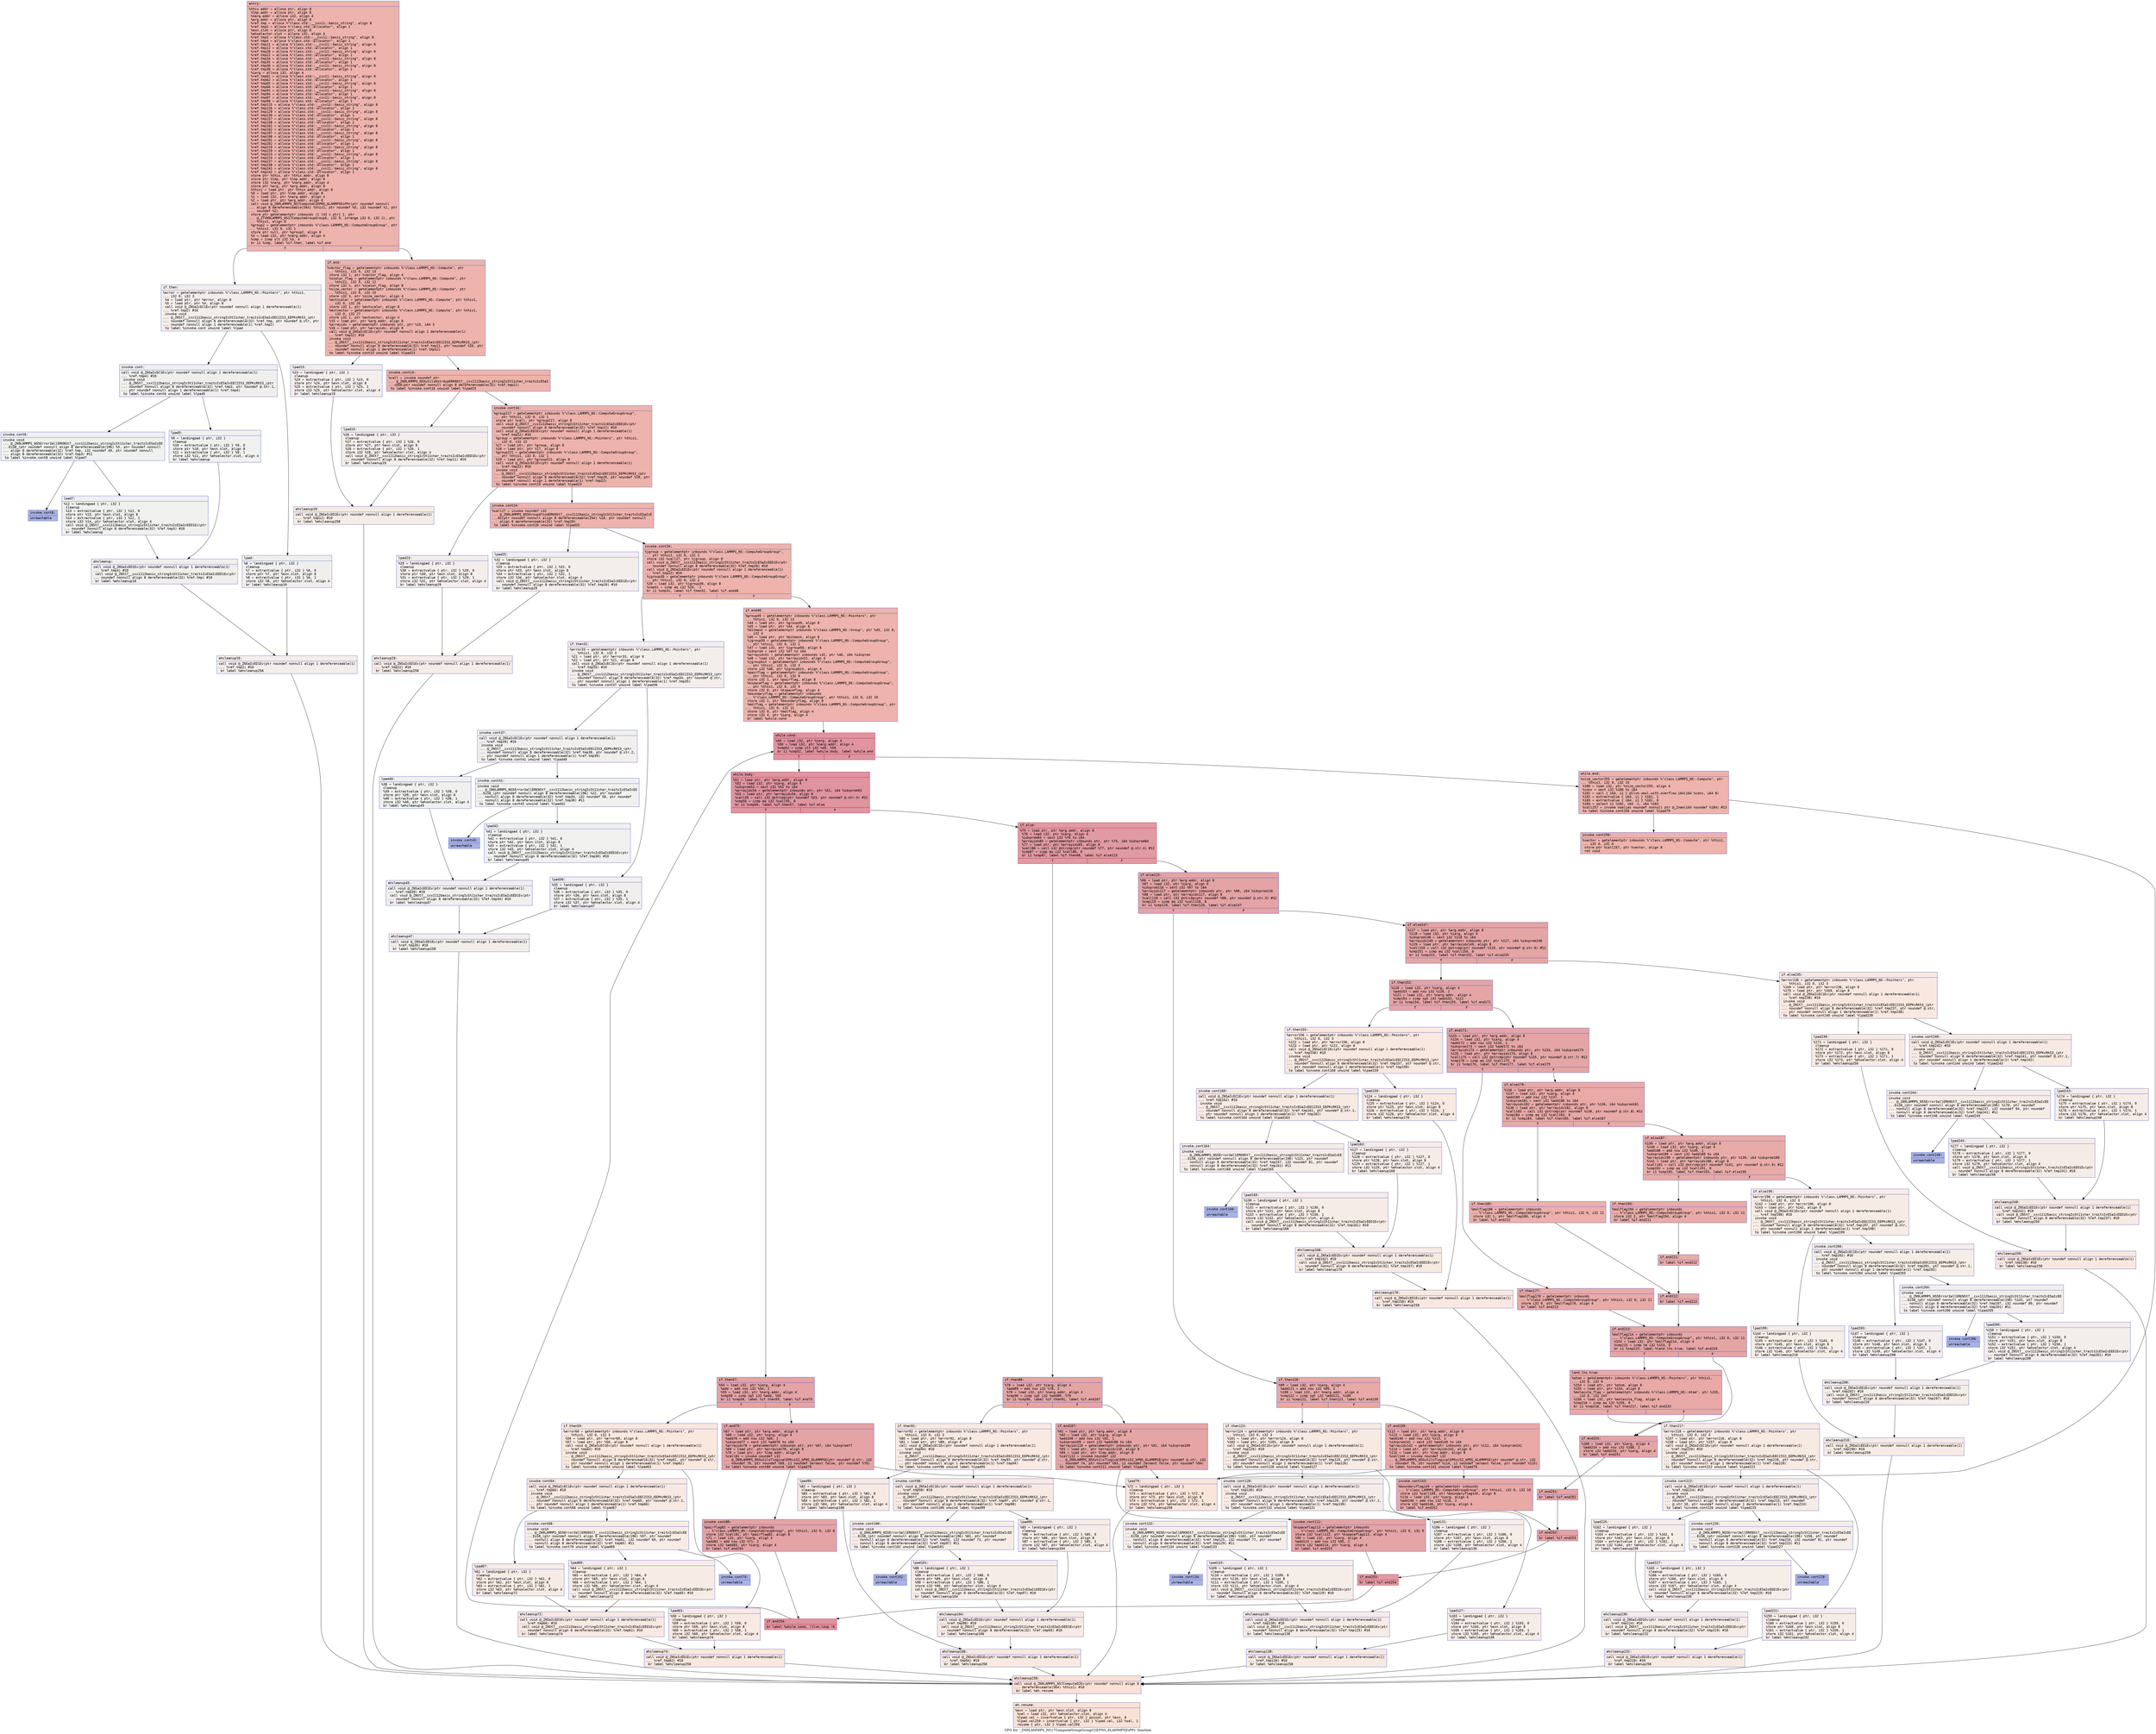 digraph "CFG for '_ZN9LAMMPS_NS17ComputeGroupGroupC2EPNS_6LAMMPSEiPPc' function" {
	label="CFG for '_ZN9LAMMPS_NS17ComputeGroupGroupC2EPNS_6LAMMPSEiPPc' function";

	Node0x555a146426a0 [shape=record,color="#3d50c3ff", style=filled, fillcolor="#d6524470" fontname="Courier",label="{entry:\l|  %this.addr = alloca ptr, align 8\l  %lmp.addr = alloca ptr, align 8\l  %narg.addr = alloca i32, align 4\l  %arg.addr = alloca ptr, align 8\l  %ref.tmp = alloca %\"class.std::__cxx11::basic_string\", align 8\l  %ref.tmp2 = alloca %\"class.std::allocator\", align 1\l  %exn.slot = alloca ptr, align 8\l  %ehselector.slot = alloca i32, align 4\l  %ref.tmp3 = alloca %\"class.std::__cxx11::basic_string\", align 8\l  %ref.tmp4 = alloca %\"class.std::allocator\", align 1\l  %ref.tmp11 = alloca %\"class.std::__cxx11::basic_string\", align 8\l  %ref.tmp12 = alloca %\"class.std::allocator\", align 1\l  %ref.tmp20 = alloca %\"class.std::__cxx11::basic_string\", align 8\l  %ref.tmp22 = alloca %\"class.std::allocator\", align 1\l  %ref.tmp34 = alloca %\"class.std::__cxx11::basic_string\", align 8\l  %ref.tmp35 = alloca %\"class.std::allocator\", align 1\l  %ref.tmp38 = alloca %\"class.std::__cxx11::basic_string\", align 8\l  %ref.tmp39 = alloca %\"class.std::allocator\", align 1\l  %iarg = alloca i32, align 4\l  %ref.tmp61 = alloca %\"class.std::__cxx11::basic_string\", align 8\l  %ref.tmp62 = alloca %\"class.std::allocator\", align 1\l  %ref.tmp65 = alloca %\"class.std::__cxx11::basic_string\", align 8\l  %ref.tmp66 = alloca %\"class.std::allocator\", align 1\l  %ref.tmp93 = alloca %\"class.std::__cxx11::basic_string\", align 8\l  %ref.tmp94 = alloca %\"class.std::allocator\", align 1\l  %ref.tmp97 = alloca %\"class.std::__cxx11::basic_string\", align 8\l  %ref.tmp98 = alloca %\"class.std::allocator\", align 1\l  %ref.tmp125 = alloca %\"class.std::__cxx11::basic_string\", align 8\l  %ref.tmp126 = alloca %\"class.std::allocator\", align 1\l  %ref.tmp129 = alloca %\"class.std::__cxx11::basic_string\", align 8\l  %ref.tmp130 = alloca %\"class.std::allocator\", align 1\l  %ref.tmp157 = alloca %\"class.std::__cxx11::basic_string\", align 8\l  %ref.tmp158 = alloca %\"class.std::allocator\", align 1\l  %ref.tmp161 = alloca %\"class.std::__cxx11::basic_string\", align 8\l  %ref.tmp162 = alloca %\"class.std::allocator\", align 1\l  %ref.tmp197 = alloca %\"class.std::__cxx11::basic_string\", align 8\l  %ref.tmp198 = alloca %\"class.std::allocator\", align 1\l  %ref.tmp201 = alloca %\"class.std::__cxx11::basic_string\", align 8\l  %ref.tmp202 = alloca %\"class.std::allocator\", align 1\l  %ref.tmp219 = alloca %\"class.std::__cxx11::basic_string\", align 8\l  %ref.tmp220 = alloca %\"class.std::allocator\", align 1\l  %ref.tmp223 = alloca %\"class.std::__cxx11::basic_string\", align 8\l  %ref.tmp224 = alloca %\"class.std::allocator\", align 1\l  %ref.tmp237 = alloca %\"class.std::__cxx11::basic_string\", align 8\l  %ref.tmp238 = alloca %\"class.std::allocator\", align 1\l  %ref.tmp241 = alloca %\"class.std::__cxx11::basic_string\", align 8\l  %ref.tmp242 = alloca %\"class.std::allocator\", align 1\l  store ptr %this, ptr %this.addr, align 8\l  store ptr %lmp, ptr %lmp.addr, align 8\l  store i32 %narg, ptr %narg.addr, align 4\l  store ptr %arg, ptr %arg.addr, align 8\l  %this1 = load ptr, ptr %this.addr, align 8\l  %0 = load ptr, ptr %lmp.addr, align 8\l  %1 = load i32, ptr %narg.addr, align 4\l  %2 = load ptr, ptr %arg.addr, align 8\l  call void @_ZN9LAMMPS_NS7ComputeC2EPNS_6LAMMPSEiPPc(ptr noundef nonnull\l... align 8 dereferenceable(564) %this1, ptr noundef %0, i32 noundef %1, ptr\l... noundef %2)\l  store ptr getelementptr inbounds (\{ [43 x ptr] \}, ptr\l... @_ZTVN9LAMMPS_NS17ComputeGroupGroupE, i32 0, inrange i32 0, i32 2), ptr\l... %this1, align 8\l  %group2 = getelementptr inbounds %\"class.LAMMPS_NS::ComputeGroupGroup\", ptr\l... %this1, i32 0, i32 1\l  store ptr null, ptr %group2, align 8\l  %3 = load i32, ptr %narg.addr, align 4\l  %cmp = icmp slt i32 %3, 4\l  br i1 %cmp, label %if.then, label %if.end\l|{<s0>T|<s1>F}}"];
	Node0x555a146426a0:s0 -> Node0x555a14646c00[tooltip="entry -> if.then\nProbability 0.00%" ];
	Node0x555a146426a0:s1 -> Node0x555a14646cd0[tooltip="entry -> if.end\nProbability 100.00%" ];
	Node0x555a14646c00 [shape=record,color="#3d50c3ff", style=filled, fillcolor="#e5d8d170" fontname="Courier",label="{if.then:\l|  %error = getelementptr inbounds %\"class.LAMMPS_NS::Pointers\", ptr %this1,\l... i32 0, i32 3\l  %4 = load ptr, ptr %error, align 8\l  %5 = load ptr, ptr %4, align 8\l  call void @_ZNSaIcEC1Ev(ptr noundef nonnull align 1 dereferenceable(1)\l... %ref.tmp2) #10\l  invoke void\l... @_ZNSt7__cxx1112basic_stringIcSt11char_traitsIcESaIcEEC2IS3_EEPKcRKS3_(ptr\l... noundef nonnull align 8 dereferenceable(32) %ref.tmp, ptr noundef @.str, ptr\l... noundef nonnull align 1 dereferenceable(1) %ref.tmp2)\l          to label %invoke.cont unwind label %lpad\l}"];
	Node0x555a14646c00 -> Node0x555a14647320[tooltip="if.then -> invoke.cont\nProbability 50.00%" ];
	Node0x555a14646c00 -> Node0x555a14647400[tooltip="if.then -> lpad\nProbability 50.00%" ];
	Node0x555a14647320 [shape=record,color="#3d50c3ff", style=filled, fillcolor="#e0dbd870" fontname="Courier",label="{invoke.cont:\l|  call void @_ZNSaIcEC1Ev(ptr noundef nonnull align 1 dereferenceable(1)\l... %ref.tmp4) #10\l  invoke void\l... @_ZNSt7__cxx1112basic_stringIcSt11char_traitsIcESaIcEEC2IS3_EEPKcRKS3_(ptr\l... noundef nonnull align 8 dereferenceable(32) %ref.tmp3, ptr noundef @.str.1,\l... ptr noundef nonnull align 1 dereferenceable(1) %ref.tmp4)\l          to label %invoke.cont6 unwind label %lpad5\l}"];
	Node0x555a14647320 -> Node0x555a14647790[tooltip="invoke.cont -> invoke.cont6\nProbability 50.00%" ];
	Node0x555a14647320 -> Node0x555a146477e0[tooltip="invoke.cont -> lpad5\nProbability 50.00%" ];
	Node0x555a14647790 [shape=record,color="#3d50c3ff", style=filled, fillcolor="#dedcdb70" fontname="Courier",label="{invoke.cont6:\l|  invoke void\l... @_ZN9LAMMPS_NS5Error3allERKNSt7__cxx1112basic_stringIcSt11char_traitsIcESaIcEE\l...EiS8_(ptr noundef nonnull align 8 dereferenceable(196) %5, ptr noundef nonnull\l... align 8 dereferenceable(32) %ref.tmp, i32 noundef 49, ptr noundef nonnull\l... align 8 dereferenceable(32) %ref.tmp3) #11\l          to label %invoke.cont8 unwind label %lpad7\l}"];
	Node0x555a14647790 -> Node0x555a14647740[tooltip="invoke.cont6 -> invoke.cont8\nProbability 0.00%" ];
	Node0x555a14647790 -> Node0x555a14647a40[tooltip="invoke.cont6 -> lpad7\nProbability 100.00%" ];
	Node0x555a14647740 [shape=record,color="#3d50c3ff", style=filled, fillcolor="#3d50c370" fontname="Courier",label="{invoke.cont8:\l|  unreachable\l}"];
	Node0x555a14647400 [shape=record,color="#3d50c3ff", style=filled, fillcolor="#e0dbd870" fontname="Courier",label="{lpad:\l|  %6 = landingpad \{ ptr, i32 \}\l          cleanup\l  %7 = extractvalue \{ ptr, i32 \} %6, 0\l  store ptr %7, ptr %exn.slot, align 8\l  %8 = extractvalue \{ ptr, i32 \} %6, 1\l  store i32 %8, ptr %ehselector.slot, align 4\l  br label %ehcleanup10\l}"];
	Node0x555a14647400 -> Node0x555a146480e0[tooltip="lpad -> ehcleanup10\nProbability 100.00%" ];
	Node0x555a146477e0 [shape=record,color="#3d50c3ff", style=filled, fillcolor="#dedcdb70" fontname="Courier",label="{lpad5:\l|  %9 = landingpad \{ ptr, i32 \}\l          cleanup\l  %10 = extractvalue \{ ptr, i32 \} %9, 0\l  store ptr %10, ptr %exn.slot, align 8\l  %11 = extractvalue \{ ptr, i32 \} %9, 1\l  store i32 %11, ptr %ehselector.slot, align 4\l  br label %ehcleanup\l}"];
	Node0x555a146477e0 -> Node0x555a14648430[tooltip="lpad5 -> ehcleanup\nProbability 100.00%" ];
	Node0x555a14647a40 [shape=record,color="#3d50c3ff", style=filled, fillcolor="#dedcdb70" fontname="Courier",label="{lpad7:\l|  %12 = landingpad \{ ptr, i32 \}\l          cleanup\l  %13 = extractvalue \{ ptr, i32 \} %12, 0\l  store ptr %13, ptr %exn.slot, align 8\l  %14 = extractvalue \{ ptr, i32 \} %12, 1\l  store i32 %14, ptr %ehselector.slot, align 4\l  call void @_ZNSt7__cxx1112basic_stringIcSt11char_traitsIcESaIcEED1Ev(ptr\l... noundef nonnull align 8 dereferenceable(32) %ref.tmp3) #10\l  br label %ehcleanup\l}"];
	Node0x555a14647a40 -> Node0x555a14648430[tooltip="lpad7 -> ehcleanup\nProbability 100.00%" ];
	Node0x555a14648430 [shape=record,color="#3d50c3ff", style=filled, fillcolor="#e0dbd870" fontname="Courier",label="{ehcleanup:\l|  call void @_ZNSaIcED1Ev(ptr noundef nonnull align 1 dereferenceable(1)\l... %ref.tmp4) #10\l  call void @_ZNSt7__cxx1112basic_stringIcSt11char_traitsIcESaIcEED1Ev(ptr\l... noundef nonnull align 8 dereferenceable(32) %ref.tmp) #10\l  br label %ehcleanup10\l}"];
	Node0x555a14648430 -> Node0x555a146480e0[tooltip="ehcleanup -> ehcleanup10\nProbability 100.00%" ];
	Node0x555a146480e0 [shape=record,color="#3d50c3ff", style=filled, fillcolor="#e5d8d170" fontname="Courier",label="{ehcleanup10:\l|  call void @_ZNSaIcED1Ev(ptr noundef nonnull align 1 dereferenceable(1)\l... %ref.tmp2) #10\l  br label %ehcleanup258\l}"];
	Node0x555a146480e0 -> Node0x555a14648e90[tooltip="ehcleanup10 -> ehcleanup258\nProbability 100.00%" ];
	Node0x555a14646cd0 [shape=record,color="#3d50c3ff", style=filled, fillcolor="#d6524470" fontname="Courier",label="{if.end:\l|  %vector_flag = getelementptr inbounds %\"class.LAMMPS_NS::Compute\", ptr\l... %this1, i32 0, i32 13\l  store i32 1, ptr %vector_flag, align 4\l  %scalar_flag = getelementptr inbounds %\"class.LAMMPS_NS::Compute\", ptr\l... %this1, i32 0, i32 12\l  store i32 1, ptr %scalar_flag, align 8\l  %size_vector = getelementptr inbounds %\"class.LAMMPS_NS::Compute\", ptr\l... %this1, i32 0, i32 15\l  store i32 3, ptr %size_vector, align 4\l  %extscalar = getelementptr inbounds %\"class.LAMMPS_NS::Compute\", ptr %this1,\l... i32 0, i32 26\l  store i32 1, ptr %extscalar, align 8\l  %extvector = getelementptr inbounds %\"class.LAMMPS_NS::Compute\", ptr %this1,\l... i32 0, i32 27\l  store i32 1, ptr %extvector, align 4\l  %15 = load ptr, ptr %arg.addr, align 8\l  %arrayidx = getelementptr inbounds ptr, ptr %15, i64 3\l  %16 = load ptr, ptr %arrayidx, align 8\l  call void @_ZNSaIcEC1Ev(ptr noundef nonnull align 1 dereferenceable(1)\l... %ref.tmp12) #10\l  invoke void\l... @_ZNSt7__cxx1112basic_stringIcSt11char_traitsIcESaIcEEC2IS3_EEPKcRKS3_(ptr\l... noundef nonnull align 8 dereferenceable(32) %ref.tmp11, ptr noundef %16, ptr\l... noundef nonnull align 1 dereferenceable(1) %ref.tmp12)\l          to label %invoke.cont14 unwind label %lpad13\l}"];
	Node0x555a14646cd0 -> Node0x555a1464a380[tooltip="if.end -> invoke.cont14\nProbability 100.00%" ];
	Node0x555a14646cd0 -> Node0x555a1464a400[tooltip="if.end -> lpad13\nProbability 0.00%" ];
	Node0x555a1464a380 [shape=record,color="#3d50c3ff", style=filled, fillcolor="#d6524470" fontname="Courier",label="{invoke.cont14:\l|  %call = invoke noundef ptr\l... @_ZN9LAMMPS_NS5utils6strdupERKNSt7__cxx1112basic_stringIcSt11char_traitsIcESaI\l...cEEE(ptr noundef nonnull align 8 dereferenceable(32) %ref.tmp11)\l          to label %invoke.cont16 unwind label %lpad15\l}"];
	Node0x555a1464a380 -> Node0x555a1464a330[tooltip="invoke.cont14 -> invoke.cont16\nProbability 100.00%" ];
	Node0x555a1464a380 -> Node0x555a1464a5d0[tooltip="invoke.cont14 -> lpad15\nProbability 0.00%" ];
	Node0x555a1464a330 [shape=record,color="#3d50c3ff", style=filled, fillcolor="#d6524470" fontname="Courier",label="{invoke.cont16:\l|  %group217 = getelementptr inbounds %\"class.LAMMPS_NS::ComputeGroupGroup\",\l... ptr %this1, i32 0, i32 1\l  store ptr %call, ptr %group217, align 8\l  call void @_ZNSt7__cxx1112basic_stringIcSt11char_traitsIcESaIcEED1Ev(ptr\l... noundef nonnull align 8 dereferenceable(32) %ref.tmp11) #10\l  call void @_ZNSaIcED1Ev(ptr noundef nonnull align 1 dereferenceable(1)\l... %ref.tmp12) #10\l  %group = getelementptr inbounds %\"class.LAMMPS_NS::Pointers\", ptr %this1,\l... i32 0, i32 13\l  %17 = load ptr, ptr %group, align 8\l  %18 = load ptr, ptr %17, align 8\l  %group221 = getelementptr inbounds %\"class.LAMMPS_NS::ComputeGroupGroup\",\l... ptr %this1, i32 0, i32 1\l  %19 = load ptr, ptr %group221, align 8\l  call void @_ZNSaIcEC1Ev(ptr noundef nonnull align 1 dereferenceable(1)\l... %ref.tmp22) #10\l  invoke void\l... @_ZNSt7__cxx1112basic_stringIcSt11char_traitsIcESaIcEEC2IS3_EEPKcRKS3_(ptr\l... noundef nonnull align 8 dereferenceable(32) %ref.tmp20, ptr noundef %19, ptr\l... noundef nonnull align 1 dereferenceable(1) %ref.tmp22)\l          to label %invoke.cont24 unwind label %lpad23\l}"];
	Node0x555a1464a330 -> Node0x555a1464b090[tooltip="invoke.cont16 -> invoke.cont24\nProbability 100.00%" ];
	Node0x555a1464a330 -> Node0x555a1464b110[tooltip="invoke.cont16 -> lpad23\nProbability 0.00%" ];
	Node0x555a1464b090 [shape=record,color="#3d50c3ff", style=filled, fillcolor="#d6524470" fontname="Courier",label="{invoke.cont24:\l|  %call27 = invoke noundef i32\l... @_ZN9LAMMPS_NS5Group4findERKNSt7__cxx1112basic_stringIcSt11char_traitsIcESaIcE\l...EE(ptr noundef nonnull align 8 dereferenceable(244) %18, ptr noundef nonnull\l... align 8 dereferenceable(32) %ref.tmp20)\l          to label %invoke.cont26 unwind label %lpad25\l}"];
	Node0x555a1464b090 -> Node0x555a1464b040[tooltip="invoke.cont24 -> invoke.cont26\nProbability 100.00%" ];
	Node0x555a1464b090 -> Node0x555a1464b2e0[tooltip="invoke.cont24 -> lpad25\nProbability 0.00%" ];
	Node0x555a1464b040 [shape=record,color="#3d50c3ff", style=filled, fillcolor="#d6524470" fontname="Courier",label="{invoke.cont26:\l|  %jgroup = getelementptr inbounds %\"class.LAMMPS_NS::ComputeGroupGroup\",\l... ptr %this1, i32 0, i32 2\l  store i32 %call27, ptr %jgroup, align 8\l  call void @_ZNSt7__cxx1112basic_stringIcSt11char_traitsIcESaIcEED1Ev(ptr\l... noundef nonnull align 8 dereferenceable(32) %ref.tmp20) #10\l  call void @_ZNSaIcED1Ev(ptr noundef nonnull align 1 dereferenceable(1)\l... %ref.tmp22) #10\l  %jgroup30 = getelementptr inbounds %\"class.LAMMPS_NS::ComputeGroupGroup\",\l... ptr %this1, i32 0, i32 2\l  %20 = load i32, ptr %jgroup30, align 8\l  %cmp31 = icmp eq i32 %20, -1\l  br i1 %cmp31, label %if.then32, label %if.end48\l|{<s0>T|<s1>F}}"];
	Node0x555a1464b040:s0 -> Node0x555a1464bc10[tooltip="invoke.cont26 -> if.then32\nProbability 0.00%" ];
	Node0x555a1464b040:s1 -> Node0x555a1464bc90[tooltip="invoke.cont26 -> if.end48\nProbability 100.00%" ];
	Node0x555a1464bc10 [shape=record,color="#3d50c3ff", style=filled, fillcolor="#e5d8d170" fontname="Courier",label="{if.then32:\l|  %error33 = getelementptr inbounds %\"class.LAMMPS_NS::Pointers\", ptr\l... %this1, i32 0, i32 3\l  %21 = load ptr, ptr %error33, align 8\l  %22 = load ptr, ptr %21, align 8\l  call void @_ZNSaIcEC1Ev(ptr noundef nonnull align 1 dereferenceable(1)\l... %ref.tmp35) #10\l  invoke void\l... @_ZNSt7__cxx1112basic_stringIcSt11char_traitsIcESaIcEEC2IS3_EEPKcRKS3_(ptr\l... noundef nonnull align 8 dereferenceable(32) %ref.tmp34, ptr noundef @.str,\l... ptr noundef nonnull align 1 dereferenceable(1) %ref.tmp35)\l          to label %invoke.cont37 unwind label %lpad36\l}"];
	Node0x555a1464bc10 -> Node0x555a1464c120[tooltip="if.then32 -> invoke.cont37\nProbability 50.00%" ];
	Node0x555a1464bc10 -> Node0x555a1464c1a0[tooltip="if.then32 -> lpad36\nProbability 50.00%" ];
	Node0x555a1464c120 [shape=record,color="#3d50c3ff", style=filled, fillcolor="#e0dbd870" fontname="Courier",label="{invoke.cont37:\l|  call void @_ZNSaIcEC1Ev(ptr noundef nonnull align 1 dereferenceable(1)\l... %ref.tmp39) #10\l  invoke void\l... @_ZNSt7__cxx1112basic_stringIcSt11char_traitsIcESaIcEEC2IS3_EEPKcRKS3_(ptr\l... noundef nonnull align 8 dereferenceable(32) %ref.tmp38, ptr noundef @.str.2,\l... ptr noundef nonnull align 1 dereferenceable(1) %ref.tmp39)\l          to label %invoke.cont41 unwind label %lpad40\l}"];
	Node0x555a1464c120 -> Node0x555a1464c520[tooltip="invoke.cont37 -> invoke.cont41\nProbability 50.00%" ];
	Node0x555a1464c120 -> Node0x555a1464c570[tooltip="invoke.cont37 -> lpad40\nProbability 50.00%" ];
	Node0x555a1464c520 [shape=record,color="#3d50c3ff", style=filled, fillcolor="#dedcdb70" fontname="Courier",label="{invoke.cont41:\l|  invoke void\l... @_ZN9LAMMPS_NS5Error3allERKNSt7__cxx1112basic_stringIcSt11char_traitsIcESaIcEE\l...EiS8_(ptr noundef nonnull align 8 dereferenceable(196) %22, ptr noundef\l... nonnull align 8 dereferenceable(32) %ref.tmp34, i32 noundef 58, ptr noundef\l... nonnull align 8 dereferenceable(32) %ref.tmp38) #11\l          to label %invoke.cont43 unwind label %lpad42\l}"];
	Node0x555a1464c520 -> Node0x555a1464c4d0[tooltip="invoke.cont41 -> invoke.cont43\nProbability 0.00%" ];
	Node0x555a1464c520 -> Node0x555a146454c0[tooltip="invoke.cont41 -> lpad42\nProbability 100.00%" ];
	Node0x555a1464c4d0 [shape=record,color="#3d50c3ff", style=filled, fillcolor="#3d50c370" fontname="Courier",label="{invoke.cont43:\l|  unreachable\l}"];
	Node0x555a1464a400 [shape=record,color="#3d50c3ff", style=filled, fillcolor="#e5d8d170" fontname="Courier",label="{lpad13:\l|  %23 = landingpad \{ ptr, i32 \}\l          cleanup\l  %24 = extractvalue \{ ptr, i32 \} %23, 0\l  store ptr %24, ptr %exn.slot, align 8\l  %25 = extractvalue \{ ptr, i32 \} %23, 1\l  store i32 %25, ptr %ehselector.slot, align 4\l  br label %ehcleanup19\l}"];
	Node0x555a1464a400 -> Node0x555a1464d450[tooltip="lpad13 -> ehcleanup19\nProbability 100.00%" ];
	Node0x555a1464a5d0 [shape=record,color="#3d50c3ff", style=filled, fillcolor="#e5d8d170" fontname="Courier",label="{lpad15:\l|  %26 = landingpad \{ ptr, i32 \}\l          cleanup\l  %27 = extractvalue \{ ptr, i32 \} %26, 0\l  store ptr %27, ptr %exn.slot, align 8\l  %28 = extractvalue \{ ptr, i32 \} %26, 1\l  store i32 %28, ptr %ehselector.slot, align 4\l  call void @_ZNSt7__cxx1112basic_stringIcSt11char_traitsIcESaIcEED1Ev(ptr\l... noundef nonnull align 8 dereferenceable(32) %ref.tmp11) #10\l  br label %ehcleanup19\l}"];
	Node0x555a1464a5d0 -> Node0x555a1464d450[tooltip="lpad15 -> ehcleanup19\nProbability 100.00%" ];
	Node0x555a1464d450 [shape=record,color="#3d50c3ff", style=filled, fillcolor="#ead5c970" fontname="Courier",label="{ehcleanup19:\l|  call void @_ZNSaIcED1Ev(ptr noundef nonnull align 1 dereferenceable(1)\l... %ref.tmp12) #10\l  br label %ehcleanup258\l}"];
	Node0x555a1464d450 -> Node0x555a14648e90[tooltip="ehcleanup19 -> ehcleanup258\nProbability 100.00%" ];
	Node0x555a1464b110 [shape=record,color="#3d50c3ff", style=filled, fillcolor="#e5d8d170" fontname="Courier",label="{lpad23:\l|  %29 = landingpad \{ ptr, i32 \}\l          cleanup\l  %30 = extractvalue \{ ptr, i32 \} %29, 0\l  store ptr %30, ptr %exn.slot, align 8\l  %31 = extractvalue \{ ptr, i32 \} %29, 1\l  store i32 %31, ptr %ehselector.slot, align 4\l  br label %ehcleanup29\l}"];
	Node0x555a1464b110 -> Node0x555a1464dd20[tooltip="lpad23 -> ehcleanup29\nProbability 100.00%" ];
	Node0x555a1464b2e0 [shape=record,color="#3d50c3ff", style=filled, fillcolor="#e5d8d170" fontname="Courier",label="{lpad25:\l|  %32 = landingpad \{ ptr, i32 \}\l          cleanup\l  %33 = extractvalue \{ ptr, i32 \} %32, 0\l  store ptr %33, ptr %exn.slot, align 8\l  %34 = extractvalue \{ ptr, i32 \} %32, 1\l  store i32 %34, ptr %ehselector.slot, align 4\l  call void @_ZNSt7__cxx1112basic_stringIcSt11char_traitsIcESaIcEED1Ev(ptr\l... noundef nonnull align 8 dereferenceable(32) %ref.tmp20) #10\l  br label %ehcleanup29\l}"];
	Node0x555a1464b2e0 -> Node0x555a1464dd20[tooltip="lpad25 -> ehcleanup29\nProbability 100.00%" ];
	Node0x555a1464dd20 [shape=record,color="#3d50c3ff", style=filled, fillcolor="#ead5c970" fontname="Courier",label="{ehcleanup29:\l|  call void @_ZNSaIcED1Ev(ptr noundef nonnull align 1 dereferenceable(1)\l... %ref.tmp22) #10\l  br label %ehcleanup258\l}"];
	Node0x555a1464dd20 -> Node0x555a14648e90[tooltip="ehcleanup29 -> ehcleanup258\nProbability 100.00%" ];
	Node0x555a1464c1a0 [shape=record,color="#3d50c3ff", style=filled, fillcolor="#e0dbd870" fontname="Courier",label="{lpad36:\l|  %35 = landingpad \{ ptr, i32 \}\l          cleanup\l  %36 = extractvalue \{ ptr, i32 \} %35, 0\l  store ptr %36, ptr %exn.slot, align 8\l  %37 = extractvalue \{ ptr, i32 \} %35, 1\l  store i32 %37, ptr %ehselector.slot, align 4\l  br label %ehcleanup47\l}"];
	Node0x555a1464c1a0 -> Node0x555a1464e610[tooltip="lpad36 -> ehcleanup47\nProbability 100.00%" ];
	Node0x555a1464c570 [shape=record,color="#3d50c3ff", style=filled, fillcolor="#dedcdb70" fontname="Courier",label="{lpad40:\l|  %38 = landingpad \{ ptr, i32 \}\l          cleanup\l  %39 = extractvalue \{ ptr, i32 \} %38, 0\l  store ptr %39, ptr %exn.slot, align 8\l  %40 = extractvalue \{ ptr, i32 \} %38, 1\l  store i32 %40, ptr %ehselector.slot, align 4\l  br label %ehcleanup45\l}"];
	Node0x555a1464c570 -> Node0x555a1464e980[tooltip="lpad40 -> ehcleanup45\nProbability 100.00%" ];
	Node0x555a146454c0 [shape=record,color="#3d50c3ff", style=filled, fillcolor="#dedcdb70" fontname="Courier",label="{lpad42:\l|  %41 = landingpad \{ ptr, i32 \}\l          cleanup\l  %42 = extractvalue \{ ptr, i32 \} %41, 0\l  store ptr %42, ptr %exn.slot, align 8\l  %43 = extractvalue \{ ptr, i32 \} %41, 1\l  store i32 %43, ptr %ehselector.slot, align 4\l  call void @_ZNSt7__cxx1112basic_stringIcSt11char_traitsIcESaIcEED1Ev(ptr\l... noundef nonnull align 8 dereferenceable(32) %ref.tmp38) #10\l  br label %ehcleanup45\l}"];
	Node0x555a146454c0 -> Node0x555a1464e980[tooltip="lpad42 -> ehcleanup45\nProbability 100.00%" ];
	Node0x555a1464e980 [shape=record,color="#3d50c3ff", style=filled, fillcolor="#e0dbd870" fontname="Courier",label="{ehcleanup45:\l|  call void @_ZNSaIcED1Ev(ptr noundef nonnull align 1 dereferenceable(1)\l... %ref.tmp39) #10\l  call void @_ZNSt7__cxx1112basic_stringIcSt11char_traitsIcESaIcEED1Ev(ptr\l... noundef nonnull align 8 dereferenceable(32) %ref.tmp34) #10\l  br label %ehcleanup47\l}"];
	Node0x555a1464e980 -> Node0x555a1464e610[tooltip="ehcleanup45 -> ehcleanup47\nProbability 100.00%" ];
	Node0x555a1464e610 [shape=record,color="#3d50c3ff", style=filled, fillcolor="#e5d8d170" fontname="Courier",label="{ehcleanup47:\l|  call void @_ZNSaIcED1Ev(ptr noundef nonnull align 1 dereferenceable(1)\l... %ref.tmp35) #10\l  br label %ehcleanup258\l}"];
	Node0x555a1464e610 -> Node0x555a14648e90[tooltip="ehcleanup47 -> ehcleanup258\nProbability 100.00%" ];
	Node0x555a1464bc90 [shape=record,color="#3d50c3ff", style=filled, fillcolor="#d6524470" fontname="Courier",label="{if.end48:\l|  %group49 = getelementptr inbounds %\"class.LAMMPS_NS::Pointers\", ptr\l... %this1, i32 0, i32 13\l  %44 = load ptr, ptr %group49, align 8\l  %45 = load ptr, ptr %44, align 8\l  %bitmask = getelementptr inbounds %\"class.LAMMPS_NS::Group\", ptr %45, i32 0,\l... i32 4\l  %46 = load ptr, ptr %bitmask, align 8\l  %jgroup50 = getelementptr inbounds %\"class.LAMMPS_NS::ComputeGroupGroup\",\l... ptr %this1, i32 0, i32 2\l  %47 = load i32, ptr %jgroup50, align 8\l  %idxprom = sext i32 %47 to i64\l  %arrayidx51 = getelementptr inbounds i32, ptr %46, i64 %idxprom\l  %48 = load i32, ptr %arrayidx51, align 4\l  %jgroupbit = getelementptr inbounds %\"class.LAMMPS_NS::ComputeGroupGroup\",\l... ptr %this1, i32 0, i32 3\l  store i32 %48, ptr %jgroupbit, align 4\l  %pairflag = getelementptr inbounds %\"class.LAMMPS_NS::ComputeGroupGroup\",\l... ptr %this1, i32 0, i32 8\l  store i32 1, ptr %pairflag, align 8\l  %kspaceflag = getelementptr inbounds %\"class.LAMMPS_NS::ComputeGroupGroup\",\l... ptr %this1, i32 0, i32 9\l  store i32 0, ptr %kspaceflag, align 4\l  %boundaryflag = getelementptr inbounds\l... %\"class.LAMMPS_NS::ComputeGroupGroup\", ptr %this1, i32 0, i32 10\l  store i32 1, ptr %boundaryflag, align 8\l  %molflag = getelementptr inbounds %\"class.LAMMPS_NS::ComputeGroupGroup\", ptr\l... %this1, i32 0, i32 11\l  store i32 0, ptr %molflag, align 4\l  store i32 4, ptr %iarg, align 4\l  br label %while.cond\l}"];
	Node0x555a1464bc90 -> Node0x555a14650a10[tooltip="if.end48 -> while.cond\nProbability 100.00%" ];
	Node0x555a14650a10 [shape=record,color="#b70d28ff", style=filled, fillcolor="#b70d2870" fontname="Courier",label="{while.cond:\l|  %49 = load i32, ptr %iarg, align 4\l  %50 = load i32, ptr %narg.addr, align 4\l  %cmp52 = icmp slt i32 %49, %50\l  br i1 %cmp52, label %while.body, label %while.end\l|{<s0>T|<s1>F}}"];
	Node0x555a14650a10:s0 -> Node0x555a14650cb0[tooltip="while.cond -> while.body\nProbability 96.88%" ];
	Node0x555a14650a10:s1 -> Node0x555a14650d30[tooltip="while.cond -> while.end\nProbability 3.12%" ];
	Node0x555a14650cb0 [shape=record,color="#b70d28ff", style=filled, fillcolor="#b70d2870" fontname="Courier",label="{while.body:\l|  %51 = load ptr, ptr %arg.addr, align 8\l  %52 = load i32, ptr %iarg, align 4\l  %idxprom53 = sext i32 %52 to i64\l  %arrayidx54 = getelementptr inbounds ptr, ptr %51, i64 %idxprom53\l  %53 = load ptr, ptr %arrayidx54, align 8\l  %call55 = call i32 @strcmp(ptr noundef %53, ptr noundef @.str.3) #12\l  %cmp56 = icmp eq i32 %call55, 0\l  br i1 %cmp56, label %if.then57, label %if.else\l|{<s0>T|<s1>F}}"];
	Node0x555a14650cb0:s0 -> Node0x555a146513d0[tooltip="while.body -> if.then57\nProbability 37.50%" ];
	Node0x555a14650cb0:s1 -> Node0x555a14651450[tooltip="while.body -> if.else\nProbability 62.50%" ];
	Node0x555a146513d0 [shape=record,color="#3d50c3ff", style=filled, fillcolor="#c32e3170" fontname="Courier",label="{if.then57:\l|  %54 = load i32, ptr %iarg, align 4\l  %add = add nsw i32 %54, 2\l  %55 = load i32, ptr %narg.addr, align 4\l  %cmp58 = icmp sgt i32 %add, %55\l  br i1 %cmp58, label %if.then59, label %if.end75\l|{<s0>T|<s1>F}}"];
	Node0x555a146513d0:s0 -> Node0x555a146517d0[tooltip="if.then57 -> if.then59\nProbability 0.00%" ];
	Node0x555a146513d0:s1 -> Node0x555a14651850[tooltip="if.then57 -> if.end75\nProbability 100.00%" ];
	Node0x555a146517d0 [shape=record,color="#3d50c3ff", style=filled, fillcolor="#f2cab570" fontname="Courier",label="{if.then59:\l|  %error60 = getelementptr inbounds %\"class.LAMMPS_NS::Pointers\", ptr\l... %this1, i32 0, i32 3\l  %56 = load ptr, ptr %error60, align 8\l  %57 = load ptr, ptr %56, align 8\l  call void @_ZNSaIcEC1Ev(ptr noundef nonnull align 1 dereferenceable(1)\l... %ref.tmp62) #10\l  invoke void\l... @_ZNSt7__cxx1112basic_stringIcSt11char_traitsIcESaIcEEC2IS3_EEPKcRKS3_(ptr\l... noundef nonnull align 8 dereferenceable(32) %ref.tmp61, ptr noundef @.str,\l... ptr noundef nonnull align 1 dereferenceable(1) %ref.tmp62)\l          to label %invoke.cont64 unwind label %lpad63\l}"];
	Node0x555a146517d0 -> Node0x555a14651d40[tooltip="if.then59 -> invoke.cont64\nProbability 50.00%" ];
	Node0x555a146517d0 -> Node0x555a14651dc0[tooltip="if.then59 -> lpad63\nProbability 50.00%" ];
	Node0x555a14651d40 [shape=record,color="#3d50c3ff", style=filled, fillcolor="#efcebd70" fontname="Courier",label="{invoke.cont64:\l|  call void @_ZNSaIcEC1Ev(ptr noundef nonnull align 1 dereferenceable(1)\l... %ref.tmp66) #10\l  invoke void\l... @_ZNSt7__cxx1112basic_stringIcSt11char_traitsIcESaIcEEC2IS3_EEPKcRKS3_(ptr\l... noundef nonnull align 8 dereferenceable(32) %ref.tmp65, ptr noundef @.str.1,\l... ptr noundef nonnull align 1 dereferenceable(1) %ref.tmp66)\l          to label %invoke.cont68 unwind label %lpad67\l}"];
	Node0x555a14651d40 -> Node0x555a14652140[tooltip="invoke.cont64 -> invoke.cont68\nProbability 50.00%" ];
	Node0x555a14651d40 -> Node0x555a14652190[tooltip="invoke.cont64 -> lpad67\nProbability 50.00%" ];
	Node0x555a14652140 [shape=record,color="#3d50c3ff", style=filled, fillcolor="#ecd3c570" fontname="Courier",label="{invoke.cont68:\l|  invoke void\l... @_ZN9LAMMPS_NS5Error3allERKNSt7__cxx1112basic_stringIcSt11char_traitsIcESaIcEE\l...EiS8_(ptr noundef nonnull align 8 dereferenceable(196) %57, ptr noundef\l... nonnull align 8 dereferenceable(32) %ref.tmp61, i32 noundef 69, ptr noundef\l... nonnull align 8 dereferenceable(32) %ref.tmp65) #11\l          to label %invoke.cont70 unwind label %lpad69\l}"];
	Node0x555a14652140 -> Node0x555a146520f0[tooltip="invoke.cont68 -> invoke.cont70\nProbability 0.00%" ];
	Node0x555a14652140 -> Node0x555a146524b0[tooltip="invoke.cont68 -> lpad69\nProbability 100.00%" ];
	Node0x555a146520f0 [shape=record,color="#3d50c3ff", style=filled, fillcolor="#3d50c370" fontname="Courier",label="{invoke.cont70:\l|  unreachable\l}"];
	Node0x555a14651dc0 [shape=record,color="#3d50c3ff", style=filled, fillcolor="#efcebd70" fontname="Courier",label="{lpad63:\l|  %58 = landingpad \{ ptr, i32 \}\l          cleanup\l  %59 = extractvalue \{ ptr, i32 \} %58, 0\l  store ptr %59, ptr %exn.slot, align 8\l  %60 = extractvalue \{ ptr, i32 \} %58, 1\l  store i32 %60, ptr %ehselector.slot, align 4\l  br label %ehcleanup74\l}"];
	Node0x555a14651dc0 -> Node0x555a14652a70[tooltip="lpad63 -> ehcleanup74\nProbability 100.00%" ];
	Node0x555a14652190 [shape=record,color="#3d50c3ff", style=filled, fillcolor="#ecd3c570" fontname="Courier",label="{lpad67:\l|  %61 = landingpad \{ ptr, i32 \}\l          cleanup\l  %62 = extractvalue \{ ptr, i32 \} %61, 0\l  store ptr %62, ptr %exn.slot, align 8\l  %63 = extractvalue \{ ptr, i32 \} %61, 1\l  store i32 %63, ptr %ehselector.slot, align 4\l  br label %ehcleanup72\l}"];
	Node0x555a14652190 -> Node0x555a14652dc0[tooltip="lpad67 -> ehcleanup72\nProbability 100.00%" ];
	Node0x555a146524b0 [shape=record,color="#3d50c3ff", style=filled, fillcolor="#ecd3c570" fontname="Courier",label="{lpad69:\l|  %64 = landingpad \{ ptr, i32 \}\l          cleanup\l  %65 = extractvalue \{ ptr, i32 \} %64, 0\l  store ptr %65, ptr %exn.slot, align 8\l  %66 = extractvalue \{ ptr, i32 \} %64, 1\l  store i32 %66, ptr %ehselector.slot, align 4\l  call void @_ZNSt7__cxx1112basic_stringIcSt11char_traitsIcESaIcEED1Ev(ptr\l... noundef nonnull align 8 dereferenceable(32) %ref.tmp65) #10\l  br label %ehcleanup72\l}"];
	Node0x555a146524b0 -> Node0x555a14652dc0[tooltip="lpad69 -> ehcleanup72\nProbability 100.00%" ];
	Node0x555a14652dc0 [shape=record,color="#3d50c3ff", style=filled, fillcolor="#efcebd70" fontname="Courier",label="{ehcleanup72:\l|  call void @_ZNSaIcED1Ev(ptr noundef nonnull align 1 dereferenceable(1)\l... %ref.tmp66) #10\l  call void @_ZNSt7__cxx1112basic_stringIcSt11char_traitsIcESaIcEED1Ev(ptr\l... noundef nonnull align 8 dereferenceable(32) %ref.tmp61) #10\l  br label %ehcleanup74\l}"];
	Node0x555a14652dc0 -> Node0x555a14652a70[tooltip="ehcleanup72 -> ehcleanup74\nProbability 100.00%" ];
	Node0x555a14652a70 [shape=record,color="#3d50c3ff", style=filled, fillcolor="#f2cab570" fontname="Courier",label="{ehcleanup74:\l|  call void @_ZNSaIcED1Ev(ptr noundef nonnull align 1 dereferenceable(1)\l... %ref.tmp62) #10\l  br label %ehcleanup258\l}"];
	Node0x555a14652a70 -> Node0x555a14648e90[tooltip="ehcleanup74 -> ehcleanup258\nProbability 100.00%" ];
	Node0x555a14651850 [shape=record,color="#3d50c3ff", style=filled, fillcolor="#c32e3170" fontname="Courier",label="{if.end75:\l|  %67 = load ptr, ptr %arg.addr, align 8\l  %68 = load i32, ptr %iarg, align 4\l  %add76 = add nsw i32 %68, 1\l  %idxprom77 = sext i32 %add76 to i64\l  %arrayidx78 = getelementptr inbounds ptr, ptr %67, i64 %idxprom77\l  %69 = load ptr, ptr %arrayidx78, align 8\l  %70 = load ptr, ptr %lmp.addr, align 8\l  %call81 = invoke noundef i32\l... @_ZN9LAMMPS_NS5utils7logicalEPKciS2_bPNS_6LAMMPSE(ptr noundef @.str, i32\l... noundef 70, ptr noundef %69, i1 noundef zeroext false, ptr noundef %70)\l          to label %invoke.cont80 unwind label %lpad79\l}"];
	Node0x555a14651850 -> Node0x555a14653b60[tooltip="if.end75 -> invoke.cont80\nProbability 100.00%" ];
	Node0x555a14651850 -> Node0x555a14653be0[tooltip="if.end75 -> lpad79\nProbability 0.00%" ];
	Node0x555a14653b60 [shape=record,color="#3d50c3ff", style=filled, fillcolor="#c32e3170" fontname="Courier",label="{invoke.cont80:\l|  %pairflag82 = getelementptr inbounds\l... %\"class.LAMMPS_NS::ComputeGroupGroup\", ptr %this1, i32 0, i32 8\l  store i32 %call81, ptr %pairflag82, align 8\l  %71 = load i32, ptr %iarg, align 4\l  %add83 = add nsw i32 %71, 2\l  store i32 %add83, ptr %iarg, align 4\l  br label %if.end254\l}"];
	Node0x555a14653b60 -> Node0x555a146540e0[tooltip="invoke.cont80 -> if.end254\nProbability 100.00%" ];
	Node0x555a14653be0 [shape=record,color="#3d50c3ff", style=filled, fillcolor="#f4c5ad70" fontname="Courier",label="{lpad79:\l|  %72 = landingpad \{ ptr, i32 \}\l          cleanup\l  %73 = extractvalue \{ ptr, i32 \} %72, 0\l  store ptr %73, ptr %exn.slot, align 8\l  %74 = extractvalue \{ ptr, i32 \} %72, 1\l  store i32 %74, ptr %ehselector.slot, align 4\l  br label %ehcleanup258\l}"];
	Node0x555a14653be0 -> Node0x555a14648e90[tooltip="lpad79 -> ehcleanup258\nProbability 100.00%" ];
	Node0x555a14651450 [shape=record,color="#b70d28ff", style=filled, fillcolor="#bb1b2c70" fontname="Courier",label="{if.else:\l|  %75 = load ptr, ptr %arg.addr, align 8\l  %76 = load i32, ptr %iarg, align 4\l  %idxprom84 = sext i32 %76 to i64\l  %arrayidx85 = getelementptr inbounds ptr, ptr %75, i64 %idxprom84\l  %77 = load ptr, ptr %arrayidx85, align 8\l  %call86 = call i32 @strcmp(ptr noundef %77, ptr noundef @.str.4) #12\l  %cmp87 = icmp eq i32 %call86, 0\l  br i1 %cmp87, label %if.then88, label %if.else115\l|{<s0>T|<s1>F}}"];
	Node0x555a14651450:s0 -> Node0x555a146549b0[tooltip="if.else -> if.then88\nProbability 37.50%" ];
	Node0x555a14651450:s1 -> Node0x555a14654a30[tooltip="if.else -> if.else115\nProbability 62.50%" ];
	Node0x555a146549b0 [shape=record,color="#3d50c3ff", style=filled, fillcolor="#c5333470" fontname="Courier",label="{if.then88:\l|  %78 = load i32, ptr %iarg, align 4\l  %add89 = add nsw i32 %78, 2\l  %79 = load i32, ptr %narg.addr, align 4\l  %cmp90 = icmp sgt i32 %add89, %79\l  br i1 %cmp90, label %if.then91, label %if.end107\l|{<s0>T|<s1>F}}"];
	Node0x555a146549b0:s0 -> Node0x555a14654dc0[tooltip="if.then88 -> if.then91\nProbability 0.00%" ];
	Node0x555a146549b0:s1 -> Node0x555a14654e40[tooltip="if.then88 -> if.end107\nProbability 100.00%" ];
	Node0x555a14654dc0 [shape=record,color="#3d50c3ff", style=filled, fillcolor="#efcebd70" fontname="Courier",label="{if.then91:\l|  %error92 = getelementptr inbounds %\"class.LAMMPS_NS::Pointers\", ptr\l... %this1, i32 0, i32 3\l  %80 = load ptr, ptr %error92, align 8\l  %81 = load ptr, ptr %80, align 8\l  call void @_ZNSaIcEC1Ev(ptr noundef nonnull align 1 dereferenceable(1)\l... %ref.tmp94) #10\l  invoke void\l... @_ZNSt7__cxx1112basic_stringIcSt11char_traitsIcESaIcEEC2IS3_EEPKcRKS3_(ptr\l... noundef nonnull align 8 dereferenceable(32) %ref.tmp93, ptr noundef @.str,\l... ptr noundef nonnull align 1 dereferenceable(1) %ref.tmp94)\l          to label %invoke.cont96 unwind label %lpad95\l}"];
	Node0x555a14654dc0 -> Node0x555a14655330[tooltip="if.then91 -> invoke.cont96\nProbability 50.00%" ];
	Node0x555a14654dc0 -> Node0x555a146553b0[tooltip="if.then91 -> lpad95\nProbability 50.00%" ];
	Node0x555a14655330 [shape=record,color="#3d50c3ff", style=filled, fillcolor="#eed0c070" fontname="Courier",label="{invoke.cont96:\l|  call void @_ZNSaIcEC1Ev(ptr noundef nonnull align 1 dereferenceable(1)\l... %ref.tmp98) #10\l  invoke void\l... @_ZNSt7__cxx1112basic_stringIcSt11char_traitsIcESaIcEEC2IS3_EEPKcRKS3_(ptr\l... noundef nonnull align 8 dereferenceable(32) %ref.tmp97, ptr noundef @.str.1,\l... ptr noundef nonnull align 1 dereferenceable(1) %ref.tmp98)\l          to label %invoke.cont100 unwind label %lpad99\l}"];
	Node0x555a14655330 -> Node0x555a14655730[tooltip="invoke.cont96 -> invoke.cont100\nProbability 50.00%" ];
	Node0x555a14655330 -> Node0x555a14655780[tooltip="invoke.cont96 -> lpad99\nProbability 50.00%" ];
	Node0x555a14655730 [shape=record,color="#3d50c3ff", style=filled, fillcolor="#ead5c970" fontname="Courier",label="{invoke.cont100:\l|  invoke void\l... @_ZN9LAMMPS_NS5Error3allERKNSt7__cxx1112basic_stringIcSt11char_traitsIcESaIcEE\l...EiS8_(ptr noundef nonnull align 8 dereferenceable(196) %81, ptr noundef\l... nonnull align 8 dereferenceable(32) %ref.tmp93, i32 noundef 73, ptr noundef\l... nonnull align 8 dereferenceable(32) %ref.tmp97) #11\l          to label %invoke.cont102 unwind label %lpad101\l}"];
	Node0x555a14655730 -> Node0x555a146556e0[tooltip="invoke.cont100 -> invoke.cont102\nProbability 0.00%" ];
	Node0x555a14655730 -> Node0x555a14655aa0[tooltip="invoke.cont100 -> lpad101\nProbability 100.00%" ];
	Node0x555a146556e0 [shape=record,color="#3d50c3ff", style=filled, fillcolor="#3d50c370" fontname="Courier",label="{invoke.cont102:\l|  unreachable\l}"];
	Node0x555a146553b0 [shape=record,color="#3d50c3ff", style=filled, fillcolor="#eed0c070" fontname="Courier",label="{lpad95:\l|  %82 = landingpad \{ ptr, i32 \}\l          cleanup\l  %83 = extractvalue \{ ptr, i32 \} %82, 0\l  store ptr %83, ptr %exn.slot, align 8\l  %84 = extractvalue \{ ptr, i32 \} %82, 1\l  store i32 %84, ptr %ehselector.slot, align 4\l  br label %ehcleanup106\l}"];
	Node0x555a146553b0 -> Node0x555a14656060[tooltip="lpad95 -> ehcleanup106\nProbability 100.00%" ];
	Node0x555a14655780 [shape=record,color="#3d50c3ff", style=filled, fillcolor="#ead5c970" fontname="Courier",label="{lpad99:\l|  %85 = landingpad \{ ptr, i32 \}\l          cleanup\l  %86 = extractvalue \{ ptr, i32 \} %85, 0\l  store ptr %86, ptr %exn.slot, align 8\l  %87 = extractvalue \{ ptr, i32 \} %85, 1\l  store i32 %87, ptr %ehselector.slot, align 4\l  br label %ehcleanup104\l}"];
	Node0x555a14655780 -> Node0x555a146563b0[tooltip="lpad99 -> ehcleanup104\nProbability 100.00%" ];
	Node0x555a14655aa0 [shape=record,color="#3d50c3ff", style=filled, fillcolor="#ead5c970" fontname="Courier",label="{lpad101:\l|  %88 = landingpad \{ ptr, i32 \}\l          cleanup\l  %89 = extractvalue \{ ptr, i32 \} %88, 0\l  store ptr %89, ptr %exn.slot, align 8\l  %90 = extractvalue \{ ptr, i32 \} %88, 1\l  store i32 %90, ptr %ehselector.slot, align 4\l  call void @_ZNSt7__cxx1112basic_stringIcSt11char_traitsIcESaIcEED1Ev(ptr\l... noundef nonnull align 8 dereferenceable(32) %ref.tmp97) #10\l  br label %ehcleanup104\l}"];
	Node0x555a14655aa0 -> Node0x555a146563b0[tooltip="lpad101 -> ehcleanup104\nProbability 100.00%" ];
	Node0x555a146563b0 [shape=record,color="#3d50c3ff", style=filled, fillcolor="#eed0c070" fontname="Courier",label="{ehcleanup104:\l|  call void @_ZNSaIcED1Ev(ptr noundef nonnull align 1 dereferenceable(1)\l... %ref.tmp98) #10\l  call void @_ZNSt7__cxx1112basic_stringIcSt11char_traitsIcESaIcEED1Ev(ptr\l... noundef nonnull align 8 dereferenceable(32) %ref.tmp93) #10\l  br label %ehcleanup106\l}"];
	Node0x555a146563b0 -> Node0x555a14656060[tooltip="ehcleanup104 -> ehcleanup106\nProbability 100.00%" ];
	Node0x555a14656060 [shape=record,color="#3d50c3ff", style=filled, fillcolor="#efcebd70" fontname="Courier",label="{ehcleanup106:\l|  call void @_ZNSaIcED1Ev(ptr noundef nonnull align 1 dereferenceable(1)\l... %ref.tmp94) #10\l  br label %ehcleanup258\l}"];
	Node0x555a14656060 -> Node0x555a14648e90[tooltip="ehcleanup106 -> ehcleanup258\nProbability 100.00%" ];
	Node0x555a14654e40 [shape=record,color="#3d50c3ff", style=filled, fillcolor="#c5333470" fontname="Courier",label="{if.end107:\l|  %91 = load ptr, ptr %arg.addr, align 8\l  %92 = load i32, ptr %iarg, align 4\l  %add108 = add nsw i32 %92, 1\l  %idxprom109 = sext i32 %add108 to i64\l  %arrayidx110 = getelementptr inbounds ptr, ptr %91, i64 %idxprom109\l  %93 = load ptr, ptr %arrayidx110, align 8\l  %94 = load ptr, ptr %lmp.addr, align 8\l  %call112 = invoke noundef i32\l... @_ZN9LAMMPS_NS5utils7logicalEPKciS2_bPNS_6LAMMPSE(ptr noundef @.str, i32\l... noundef 74, ptr noundef %93, i1 noundef zeroext false, ptr noundef %94)\l          to label %invoke.cont111 unwind label %lpad79\l}"];
	Node0x555a14654e40 -> Node0x555a146492e0[tooltip="if.end107 -> invoke.cont111\nProbability 100.00%" ];
	Node0x555a14654e40 -> Node0x555a14653be0[tooltip="if.end107 -> lpad79\nProbability 0.00%" ];
	Node0x555a146492e0 [shape=record,color="#3d50c3ff", style=filled, fillcolor="#c5333470" fontname="Courier",label="{invoke.cont111:\l|  %kspaceflag113 = getelementptr inbounds\l... %\"class.LAMMPS_NS::ComputeGroupGroup\", ptr %this1, i32 0, i32 9\l  store i32 %call112, ptr %kspaceflag113, align 4\l  %95 = load i32, ptr %iarg, align 4\l  %add114 = add nsw i32 %95, 2\l  store i32 %add114, ptr %iarg, align 4\l  br label %if.end253\l}"];
	Node0x555a146492e0 -> Node0x555a1464f830[tooltip="invoke.cont111 -> if.end253\nProbability 100.00%" ];
	Node0x555a14654a30 [shape=record,color="#3d50c3ff", style=filled, fillcolor="#c32e3170" fontname="Courier",label="{if.else115:\l|  %96 = load ptr, ptr %arg.addr, align 8\l  %97 = load i32, ptr %iarg, align 4\l  %idxprom116 = sext i32 %97 to i64\l  %arrayidx117 = getelementptr inbounds ptr, ptr %96, i64 %idxprom116\l  %98 = load ptr, ptr %arrayidx117, align 8\l  %call118 = call i32 @strcmp(ptr noundef %98, ptr noundef @.str.5) #12\l  %cmp119 = icmp eq i32 %call118, 0\l  br i1 %cmp119, label %if.then120, label %if.else147\l|{<s0>T|<s1>F}}"];
	Node0x555a14654a30:s0 -> Node0x555a1464fe10[tooltip="if.else115 -> if.then120\nProbability 37.50%" ];
	Node0x555a14654a30:s1 -> Node0x555a1464fe90[tooltip="if.else115 -> if.else147\nProbability 62.50%" ];
	Node0x555a1464fe10 [shape=record,color="#3d50c3ff", style=filled, fillcolor="#ca3b3770" fontname="Courier",label="{if.then120:\l|  %99 = load i32, ptr %iarg, align 4\l  %add121 = add nsw i32 %99, 2\l  %100 = load i32, ptr %narg.addr, align 4\l  %cmp122 = icmp sgt i32 %add121, %100\l  br i1 %cmp122, label %if.then123, label %if.end139\l|{<s0>T|<s1>F}}"];
	Node0x555a1464fe10:s0 -> Node0x555a14649ab0[tooltip="if.then120 -> if.then123\nProbability 0.00%" ];
	Node0x555a1464fe10:s1 -> Node0x555a14649b30[tooltip="if.then120 -> if.end139\nProbability 100.00%" ];
	Node0x555a14649ab0 [shape=record,color="#3d50c3ff", style=filled, fillcolor="#eed0c070" fontname="Courier",label="{if.then123:\l|  %error124 = getelementptr inbounds %\"class.LAMMPS_NS::Pointers\", ptr\l... %this1, i32 0, i32 3\l  %101 = load ptr, ptr %error124, align 8\l  %102 = load ptr, ptr %101, align 8\l  call void @_ZNSaIcEC1Ev(ptr noundef nonnull align 1 dereferenceable(1)\l... %ref.tmp126) #10\l  invoke void\l... @_ZNSt7__cxx1112basic_stringIcSt11char_traitsIcESaIcEEC2IS3_EEPKcRKS3_(ptr\l... noundef nonnull align 8 dereferenceable(32) %ref.tmp125, ptr noundef @.str,\l... ptr noundef nonnull align 1 dereferenceable(1) %ref.tmp126)\l          to label %invoke.cont128 unwind label %lpad127\l}"];
	Node0x555a14649ab0 -> Node0x555a14649fd0[tooltip="if.then123 -> invoke.cont128\nProbability 50.00%" ];
	Node0x555a14649ab0 -> Node0x555a14659e80[tooltip="if.then123 -> lpad127\nProbability 50.00%" ];
	Node0x555a14649fd0 [shape=record,color="#3d50c3ff", style=filled, fillcolor="#ead5c970" fontname="Courier",label="{invoke.cont128:\l|  call void @_ZNSaIcEC1Ev(ptr noundef nonnull align 1 dereferenceable(1)\l... %ref.tmp130) #10\l  invoke void\l... @_ZNSt7__cxx1112basic_stringIcSt11char_traitsIcESaIcEEC2IS3_EEPKcRKS3_(ptr\l... noundef nonnull align 8 dereferenceable(32) %ref.tmp129, ptr noundef @.str.1,\l... ptr noundef nonnull align 1 dereferenceable(1) %ref.tmp130)\l          to label %invoke.cont132 unwind label %lpad131\l}"];
	Node0x555a14649fd0 -> Node0x555a1465a170[tooltip="invoke.cont128 -> invoke.cont132\nProbability 50.00%" ];
	Node0x555a14649fd0 -> Node0x555a1465a1c0[tooltip="invoke.cont128 -> lpad131\nProbability 50.00%" ];
	Node0x555a1465a170 [shape=record,color="#3d50c3ff", style=filled, fillcolor="#e8d6cc70" fontname="Courier",label="{invoke.cont132:\l|  invoke void\l... @_ZN9LAMMPS_NS5Error3allERKNSt7__cxx1112basic_stringIcSt11char_traitsIcESaIcEE\l...EiS8_(ptr noundef nonnull align 8 dereferenceable(196) %102, ptr noundef\l... nonnull align 8 dereferenceable(32) %ref.tmp125, i32 noundef 77, ptr noundef\l... nonnull align 8 dereferenceable(32) %ref.tmp129) #11\l          to label %invoke.cont134 unwind label %lpad133\l}"];
	Node0x555a1465a170 -> Node0x555a1465a120[tooltip="invoke.cont132 -> invoke.cont134\nProbability 0.00%" ];
	Node0x555a1465a170 -> Node0x555a1465a4e0[tooltip="invoke.cont132 -> lpad133\nProbability 100.00%" ];
	Node0x555a1465a120 [shape=record,color="#3d50c3ff", style=filled, fillcolor="#3d50c370" fontname="Courier",label="{invoke.cont134:\l|  unreachable\l}"];
	Node0x555a14659e80 [shape=record,color="#3d50c3ff", style=filled, fillcolor="#ead5c970" fontname="Courier",label="{lpad127:\l|  %103 = landingpad \{ ptr, i32 \}\l          cleanup\l  %104 = extractvalue \{ ptr, i32 \} %103, 0\l  store ptr %104, ptr %exn.slot, align 8\l  %105 = extractvalue \{ ptr, i32 \} %103, 1\l  store i32 %105, ptr %ehselector.slot, align 4\l  br label %ehcleanup138\l}"];
	Node0x555a14659e80 -> Node0x555a1465aaa0[tooltip="lpad127 -> ehcleanup138\nProbability 100.00%" ];
	Node0x555a1465a1c0 [shape=record,color="#3d50c3ff", style=filled, fillcolor="#e8d6cc70" fontname="Courier",label="{lpad131:\l|  %106 = landingpad \{ ptr, i32 \}\l          cleanup\l  %107 = extractvalue \{ ptr, i32 \} %106, 0\l  store ptr %107, ptr %exn.slot, align 8\l  %108 = extractvalue \{ ptr, i32 \} %106, 1\l  store i32 %108, ptr %ehselector.slot, align 4\l  br label %ehcleanup136\l}"];
	Node0x555a1465a1c0 -> Node0x555a1465adf0[tooltip="lpad131 -> ehcleanup136\nProbability 100.00%" ];
	Node0x555a1465a4e0 [shape=record,color="#3d50c3ff", style=filled, fillcolor="#e8d6cc70" fontname="Courier",label="{lpad133:\l|  %109 = landingpad \{ ptr, i32 \}\l          cleanup\l  %110 = extractvalue \{ ptr, i32 \} %109, 0\l  store ptr %110, ptr %exn.slot, align 8\l  %111 = extractvalue \{ ptr, i32 \} %109, 1\l  store i32 %111, ptr %ehselector.slot, align 4\l  call void @_ZNSt7__cxx1112basic_stringIcSt11char_traitsIcESaIcEED1Ev(ptr\l... noundef nonnull align 8 dereferenceable(32) %ref.tmp129) #10\l  br label %ehcleanup136\l}"];
	Node0x555a1465a4e0 -> Node0x555a1465adf0[tooltip="lpad133 -> ehcleanup136\nProbability 100.00%" ];
	Node0x555a1465adf0 [shape=record,color="#3d50c3ff", style=filled, fillcolor="#ead5c970" fontname="Courier",label="{ehcleanup136:\l|  call void @_ZNSaIcED1Ev(ptr noundef nonnull align 1 dereferenceable(1)\l... %ref.tmp130) #10\l  call void @_ZNSt7__cxx1112basic_stringIcSt11char_traitsIcESaIcEED1Ev(ptr\l... noundef nonnull align 8 dereferenceable(32) %ref.tmp125) #10\l  br label %ehcleanup138\l}"];
	Node0x555a1465adf0 -> Node0x555a1465aaa0[tooltip="ehcleanup136 -> ehcleanup138\nProbability 100.00%" ];
	Node0x555a1465aaa0 [shape=record,color="#3d50c3ff", style=filled, fillcolor="#eed0c070" fontname="Courier",label="{ehcleanup138:\l|  call void @_ZNSaIcED1Ev(ptr noundef nonnull align 1 dereferenceable(1)\l... %ref.tmp126) #10\l  br label %ehcleanup258\l}"];
	Node0x555a1465aaa0 -> Node0x555a14648e90[tooltip="ehcleanup138 -> ehcleanup258\nProbability 100.00%" ];
	Node0x555a14649b30 [shape=record,color="#3d50c3ff", style=filled, fillcolor="#ca3b3770" fontname="Courier",label="{if.end139:\l|  %112 = load ptr, ptr %arg.addr, align 8\l  %113 = load i32, ptr %iarg, align 4\l  %add140 = add nsw i32 %113, 1\l  %idxprom141 = sext i32 %add140 to i64\l  %arrayidx142 = getelementptr inbounds ptr, ptr %112, i64 %idxprom141\l  %114 = load ptr, ptr %arrayidx142, align 8\l  %115 = load ptr, ptr %lmp.addr, align 8\l  %call144 = invoke noundef i32\l... @_ZN9LAMMPS_NS5utils7logicalEPKciS2_bPNS_6LAMMPSE(ptr noundef @.str, i32\l... noundef 78, ptr noundef %114, i1 noundef zeroext false, ptr noundef %115)\l          to label %invoke.cont143 unwind label %lpad79\l}"];
	Node0x555a14649b30 -> Node0x555a1464c960[tooltip="if.end139 -> invoke.cont143\nProbability 100.00%" ];
	Node0x555a14649b30 -> Node0x555a14653be0[tooltip="if.end139 -> lpad79\nProbability 0.00%" ];
	Node0x555a1464c960 [shape=record,color="#3d50c3ff", style=filled, fillcolor="#ca3b3770" fontname="Courier",label="{invoke.cont143:\l|  %boundaryflag145 = getelementptr inbounds\l... %\"class.LAMMPS_NS::ComputeGroupGroup\", ptr %this1, i32 0, i32 10\l  store i32 %call144, ptr %boundaryflag145, align 8\l  %116 = load i32, ptr %iarg, align 4\l  %add146 = add nsw i32 %116, 2\l  store i32 %add146, ptr %iarg, align 4\l  br label %if.end252\l}"];
	Node0x555a1464c960 -> Node0x555a1464cf40[tooltip="invoke.cont143 -> if.end252\nProbability 100.00%" ];
	Node0x555a1464fe90 [shape=record,color="#3d50c3ff", style=filled, fillcolor="#c5333470" fontname="Courier",label="{if.else147:\l|  %117 = load ptr, ptr %arg.addr, align 8\l  %118 = load i32, ptr %iarg, align 4\l  %idxprom148 = sext i32 %118 to i64\l  %arrayidx149 = getelementptr inbounds ptr, ptr %117, i64 %idxprom148\l  %119 = load ptr, ptr %arrayidx149, align 8\l  %call150 = call i32 @strcmp(ptr noundef %119, ptr noundef @.str.6) #12\l  %cmp151 = icmp eq i32 %call150, 0\l  br i1 %cmp151, label %if.then152, label %if.else235\l|{<s0>T|<s1>F}}"];
	Node0x555a1464fe90:s0 -> Node0x555a1465d2e0[tooltip="if.else147 -> if.then152\nProbability 100.00%" ];
	Node0x555a1464fe90:s1 -> Node0x555a1465d330[tooltip="if.else147 -> if.else235\nProbability 0.00%" ];
	Node0x555a1465d2e0 [shape=record,color="#3d50c3ff", style=filled, fillcolor="#c5333470" fontname="Courier",label="{if.then152:\l|  %120 = load i32, ptr %iarg, align 4\l  %add153 = add nsw i32 %120, 2\l  %121 = load i32, ptr %narg.addr, align 4\l  %cmp154 = icmp sgt i32 %add153, %121\l  br i1 %cmp154, label %if.then155, label %if.end171\l|{<s0>T|<s1>F}}"];
	Node0x555a1465d2e0:s0 -> Node0x555a1465d6c0[tooltip="if.then152 -> if.then155\nProbability 0.00%" ];
	Node0x555a1465d2e0:s1 -> Node0x555a1465d740[tooltip="if.then152 -> if.end171\nProbability 100.00%" ];
	Node0x555a1465d6c0 [shape=record,color="#3d50c3ff", style=filled, fillcolor="#f1ccb870" fontname="Courier",label="{if.then155:\l|  %error156 = getelementptr inbounds %\"class.LAMMPS_NS::Pointers\", ptr\l... %this1, i32 0, i32 3\l  %122 = load ptr, ptr %error156, align 8\l  %123 = load ptr, ptr %122, align 8\l  call void @_ZNSaIcEC1Ev(ptr noundef nonnull align 1 dereferenceable(1)\l... %ref.tmp158) #10\l  invoke void\l... @_ZNSt7__cxx1112basic_stringIcSt11char_traitsIcESaIcEEC2IS3_EEPKcRKS3_(ptr\l... noundef nonnull align 8 dereferenceable(32) %ref.tmp157, ptr noundef @.str,\l... ptr noundef nonnull align 1 dereferenceable(1) %ref.tmp158)\l          to label %invoke.cont160 unwind label %lpad159\l}"];
	Node0x555a1465d6c0 -> Node0x555a1465dbe0[tooltip="if.then155 -> invoke.cont160\nProbability 50.00%" ];
	Node0x555a1465d6c0 -> Node0x555a1465dc60[tooltip="if.then155 -> lpad159\nProbability 50.00%" ];
	Node0x555a1465dbe0 [shape=record,color="#3d50c3ff", style=filled, fillcolor="#eed0c070" fontname="Courier",label="{invoke.cont160:\l|  call void @_ZNSaIcEC1Ev(ptr noundef nonnull align 1 dereferenceable(1)\l... %ref.tmp162) #10\l  invoke void\l... @_ZNSt7__cxx1112basic_stringIcSt11char_traitsIcESaIcEEC2IS3_EEPKcRKS3_(ptr\l... noundef nonnull align 8 dereferenceable(32) %ref.tmp161, ptr noundef @.str.1,\l... ptr noundef nonnull align 1 dereferenceable(1) %ref.tmp162)\l          to label %invoke.cont164 unwind label %lpad163\l}"];
	Node0x555a1465dbe0 -> Node0x555a1465df80[tooltip="invoke.cont160 -> invoke.cont164\nProbability 50.00%" ];
	Node0x555a1465dbe0 -> Node0x555a1465dfd0[tooltip="invoke.cont160 -> lpad163\nProbability 50.00%" ];
	Node0x555a1465df80 [shape=record,color="#3d50c3ff", style=filled, fillcolor="#ead5c970" fontname="Courier",label="{invoke.cont164:\l|  invoke void\l... @_ZN9LAMMPS_NS5Error3allERKNSt7__cxx1112basic_stringIcSt11char_traitsIcESaIcEE\l...EiS8_(ptr noundef nonnull align 8 dereferenceable(196) %123, ptr noundef\l... nonnull align 8 dereferenceable(32) %ref.tmp157, i32 noundef 81, ptr noundef\l... nonnull align 8 dereferenceable(32) %ref.tmp161) #11\l          to label %invoke.cont166 unwind label %lpad165\l}"];
	Node0x555a1465df80 -> Node0x555a1465df30[tooltip="invoke.cont164 -> invoke.cont166\nProbability 0.00%" ];
	Node0x555a1465df80 -> Node0x555a1465e2f0[tooltip="invoke.cont164 -> lpad165\nProbability 100.00%" ];
	Node0x555a1465df30 [shape=record,color="#3d50c3ff", style=filled, fillcolor="#3d50c370" fontname="Courier",label="{invoke.cont166:\l|  unreachable\l}"];
	Node0x555a1465dc60 [shape=record,color="#3d50c3ff", style=filled, fillcolor="#eed0c070" fontname="Courier",label="{lpad159:\l|  %124 = landingpad \{ ptr, i32 \}\l          cleanup\l  %125 = extractvalue \{ ptr, i32 \} %124, 0\l  store ptr %125, ptr %exn.slot, align 8\l  %126 = extractvalue \{ ptr, i32 \} %124, 1\l  store i32 %126, ptr %ehselector.slot, align 4\l  br label %ehcleanup170\l}"];
	Node0x555a1465dc60 -> Node0x555a1465e8b0[tooltip="lpad159 -> ehcleanup170\nProbability 100.00%" ];
	Node0x555a1465dfd0 [shape=record,color="#3d50c3ff", style=filled, fillcolor="#ead5c970" fontname="Courier",label="{lpad163:\l|  %127 = landingpad \{ ptr, i32 \}\l          cleanup\l  %128 = extractvalue \{ ptr, i32 \} %127, 0\l  store ptr %128, ptr %exn.slot, align 8\l  %129 = extractvalue \{ ptr, i32 \} %127, 1\l  store i32 %129, ptr %ehselector.slot, align 4\l  br label %ehcleanup168\l}"];
	Node0x555a1465dfd0 -> Node0x555a1465ec00[tooltip="lpad163 -> ehcleanup168\nProbability 100.00%" ];
	Node0x555a1465e2f0 [shape=record,color="#3d50c3ff", style=filled, fillcolor="#ead5c970" fontname="Courier",label="{lpad165:\l|  %130 = landingpad \{ ptr, i32 \}\l          cleanup\l  %131 = extractvalue \{ ptr, i32 \} %130, 0\l  store ptr %131, ptr %exn.slot, align 8\l  %132 = extractvalue \{ ptr, i32 \} %130, 1\l  store i32 %132, ptr %ehselector.slot, align 4\l  call void @_ZNSt7__cxx1112basic_stringIcSt11char_traitsIcESaIcEED1Ev(ptr\l... noundef nonnull align 8 dereferenceable(32) %ref.tmp161) #10\l  br label %ehcleanup168\l}"];
	Node0x555a1465e2f0 -> Node0x555a1465ec00[tooltip="lpad165 -> ehcleanup168\nProbability 100.00%" ];
	Node0x555a1465ec00 [shape=record,color="#3d50c3ff", style=filled, fillcolor="#eed0c070" fontname="Courier",label="{ehcleanup168:\l|  call void @_ZNSaIcED1Ev(ptr noundef nonnull align 1 dereferenceable(1)\l... %ref.tmp162) #10\l  call void @_ZNSt7__cxx1112basic_stringIcSt11char_traitsIcESaIcEED1Ev(ptr\l... noundef nonnull align 8 dereferenceable(32) %ref.tmp157) #10\l  br label %ehcleanup170\l}"];
	Node0x555a1465ec00 -> Node0x555a1465e8b0[tooltip="ehcleanup168 -> ehcleanup170\nProbability 100.00%" ];
	Node0x555a1465e8b0 [shape=record,color="#3d50c3ff", style=filled, fillcolor="#f1ccb870" fontname="Courier",label="{ehcleanup170:\l|  call void @_ZNSaIcED1Ev(ptr noundef nonnull align 1 dereferenceable(1)\l... %ref.tmp158) #10\l  br label %ehcleanup258\l}"];
	Node0x555a1465e8b0 -> Node0x555a14648e90[tooltip="ehcleanup170 -> ehcleanup258\nProbability 100.00%" ];
	Node0x555a1465d740 [shape=record,color="#3d50c3ff", style=filled, fillcolor="#c5333470" fontname="Courier",label="{if.end171:\l|  %133 = load ptr, ptr %arg.addr, align 8\l  %134 = load i32, ptr %iarg, align 4\l  %add172 = add nsw i32 %134, 1\l  %idxprom173 = sext i32 %add172 to i64\l  %arrayidx174 = getelementptr inbounds ptr, ptr %133, i64 %idxprom173\l  %135 = load ptr, ptr %arrayidx174, align 8\l  %call175 = call i32 @strcmp(ptr noundef %135, ptr noundef @.str.7) #12\l  %cmp176 = icmp eq i32 %call175, 0\l  br i1 %cmp176, label %if.then177, label %if.else179\l|{<s0>T|<s1>F}}"];
	Node0x555a1465d740:s0 -> Node0x555a1465fa70[tooltip="if.end171 -> if.then177\nProbability 37.50%" ];
	Node0x555a1465d740:s1 -> Node0x555a1465faf0[tooltip="if.end171 -> if.else179\nProbability 62.50%" ];
	Node0x555a1465fa70 [shape=record,color="#3d50c3ff", style=filled, fillcolor="#cc403a70" fontname="Courier",label="{if.then177:\l|  %molflag178 = getelementptr inbounds\l... %\"class.LAMMPS_NS::ComputeGroupGroup\", ptr %this1, i32 0, i32 11\l  store i32 0, ptr %molflag178, align 4\l  br label %if.end213\l}"];
	Node0x555a1465fa70 -> Node0x555a1465fdb0[tooltip="if.then177 -> if.end213\nProbability 100.00%" ];
	Node0x555a1465faf0 [shape=record,color="#3d50c3ff", style=filled, fillcolor="#ca3b3770" fontname="Courier",label="{if.else179:\l|  %136 = load ptr, ptr %arg.addr, align 8\l  %137 = load i32, ptr %iarg, align 4\l  %add180 = add nsw i32 %137, 1\l  %idxprom181 = sext i32 %add180 to i64\l  %arrayidx182 = getelementptr inbounds ptr, ptr %136, i64 %idxprom181\l  %138 = load ptr, ptr %arrayidx182, align 8\l  %call183 = call i32 @strcmp(ptr noundef %138, ptr noundef @.str.8) #12\l  %cmp184 = icmp eq i32 %call183, 0\l  br i1 %cmp184, label %if.then185, label %if.else187\l|{<s0>T|<s1>F}}"];
	Node0x555a1465faf0:s0 -> Node0x555a14660440[tooltip="if.else179 -> if.then185\nProbability 37.50%" ];
	Node0x555a1465faf0:s1 -> Node0x555a146604c0[tooltip="if.else179 -> if.else187\nProbability 62.50%" ];
	Node0x555a14660440 [shape=record,color="#3d50c3ff", style=filled, fillcolor="#d24b4070" fontname="Courier",label="{if.then185:\l|  %molflag186 = getelementptr inbounds\l... %\"class.LAMMPS_NS::ComputeGroupGroup\", ptr %this1, i32 0, i32 11\l  store i32 1, ptr %molflag186, align 4\l  br label %if.end212\l}"];
	Node0x555a14660440 -> Node0x555a14660780[tooltip="if.then185 -> if.end212\nProbability 100.00%" ];
	Node0x555a146604c0 [shape=record,color="#3d50c3ff", style=filled, fillcolor="#cc403a70" fontname="Courier",label="{if.else187:\l|  %139 = load ptr, ptr %arg.addr, align 8\l  %140 = load i32, ptr %iarg, align 4\l  %add188 = add nsw i32 %140, 1\l  %idxprom189 = sext i32 %add188 to i64\l  %arrayidx190 = getelementptr inbounds ptr, ptr %139, i64 %idxprom189\l  %141 = load ptr, ptr %arrayidx190, align 8\l  %call191 = call i32 @strcmp(ptr noundef %141, ptr noundef @.str.9) #12\l  %cmp192 = icmp eq i32 %call191, 0\l  br i1 %cmp192, label %if.then193, label %if.else195\l|{<s0>T|<s1>F}}"];
	Node0x555a146604c0:s0 -> Node0x555a14660e10[tooltip="if.else187 -> if.then193\nProbability 100.00%" ];
	Node0x555a146604c0:s1 -> Node0x555a14660e90[tooltip="if.else187 -> if.else195\nProbability 0.00%" ];
	Node0x555a14660e10 [shape=record,color="#3d50c3ff", style=filled, fillcolor="#cc403a70" fontname="Courier",label="{if.then193:\l|  %molflag194 = getelementptr inbounds\l... %\"class.LAMMPS_NS::ComputeGroupGroup\", ptr %this1, i32 0, i32 11\l  store i32 2, ptr %molflag194, align 4\l  br label %if.end211\l}"];
	Node0x555a14660e10 -> Node0x555a14661150[tooltip="if.then193 -> if.end211\nProbability 100.00%" ];
	Node0x555a14660e90 [shape=record,color="#3d50c3ff", style=filled, fillcolor="#ecd3c570" fontname="Courier",label="{if.else195:\l|  %error196 = getelementptr inbounds %\"class.LAMMPS_NS::Pointers\", ptr\l... %this1, i32 0, i32 3\l  %142 = load ptr, ptr %error196, align 8\l  %143 = load ptr, ptr %142, align 8\l  call void @_ZNSaIcEC1Ev(ptr noundef nonnull align 1 dereferenceable(1)\l... %ref.tmp198) #10\l  invoke void\l... @_ZNSt7__cxx1112basic_stringIcSt11char_traitsIcESaIcEEC2IS3_EEPKcRKS3_(ptr\l... noundef nonnull align 8 dereferenceable(32) %ref.tmp197, ptr noundef @.str,\l... ptr noundef nonnull align 1 dereferenceable(1) %ref.tmp198)\l          to label %invoke.cont200 unwind label %lpad199\l}"];
	Node0x555a14660e90 -> Node0x555a146615b0[tooltip="if.else195 -> invoke.cont200\nProbability 50.00%" ];
	Node0x555a14660e90 -> Node0x555a14661630[tooltip="if.else195 -> lpad199\nProbability 50.00%" ];
	Node0x555a146615b0 [shape=record,color="#3d50c3ff", style=filled, fillcolor="#e8d6cc70" fontname="Courier",label="{invoke.cont200:\l|  call void @_ZNSaIcEC1Ev(ptr noundef nonnull align 1 dereferenceable(1)\l... %ref.tmp202) #10\l  invoke void\l... @_ZNSt7__cxx1112basic_stringIcSt11char_traitsIcESaIcEEC2IS3_EEPKcRKS3_(ptr\l... noundef nonnull align 8 dereferenceable(32) %ref.tmp201, ptr noundef @.str.1,\l... ptr noundef nonnull align 1 dereferenceable(1) %ref.tmp202)\l          to label %invoke.cont204 unwind label %lpad203\l}"];
	Node0x555a146615b0 -> Node0x555a146619b0[tooltip="invoke.cont200 -> invoke.cont204\nProbability 50.00%" ];
	Node0x555a146615b0 -> Node0x555a14661a00[tooltip="invoke.cont200 -> lpad203\nProbability 50.00%" ];
	Node0x555a146619b0 [shape=record,color="#3d50c3ff", style=filled, fillcolor="#e3d9d370" fontname="Courier",label="{invoke.cont204:\l|  invoke void\l... @_ZN9LAMMPS_NS5Error3allERKNSt7__cxx1112basic_stringIcSt11char_traitsIcESaIcEE\l...EiS8_(ptr noundef nonnull align 8 dereferenceable(196) %143, ptr noundef\l... nonnull align 8 dereferenceable(32) %ref.tmp197, i32 noundef 89, ptr noundef\l... nonnull align 8 dereferenceable(32) %ref.tmp201) #11\l          to label %invoke.cont206 unwind label %lpad205\l}"];
	Node0x555a146619b0 -> Node0x555a14661960[tooltip="invoke.cont204 -> invoke.cont206\nProbability 0.00%" ];
	Node0x555a146619b0 -> Node0x555a14661d20[tooltip="invoke.cont204 -> lpad205\nProbability 100.00%" ];
	Node0x555a14661960 [shape=record,color="#3d50c3ff", style=filled, fillcolor="#3d50c370" fontname="Courier",label="{invoke.cont206:\l|  unreachable\l}"];
	Node0x555a14661630 [shape=record,color="#3d50c3ff", style=filled, fillcolor="#e8d6cc70" fontname="Courier",label="{lpad199:\l|  %144 = landingpad \{ ptr, i32 \}\l          cleanup\l  %145 = extractvalue \{ ptr, i32 \} %144, 0\l  store ptr %145, ptr %exn.slot, align 8\l  %146 = extractvalue \{ ptr, i32 \} %144, 1\l  store i32 %146, ptr %ehselector.slot, align 4\l  br label %ehcleanup210\l}"];
	Node0x555a14661630 -> Node0x555a146622e0[tooltip="lpad199 -> ehcleanup210\nProbability 100.00%" ];
	Node0x555a14661a00 [shape=record,color="#3d50c3ff", style=filled, fillcolor="#e3d9d370" fontname="Courier",label="{lpad203:\l|  %147 = landingpad \{ ptr, i32 \}\l          cleanup\l  %148 = extractvalue \{ ptr, i32 \} %147, 0\l  store ptr %148, ptr %exn.slot, align 8\l  %149 = extractvalue \{ ptr, i32 \} %147, 1\l  store i32 %149, ptr %ehselector.slot, align 4\l  br label %ehcleanup208\l}"];
	Node0x555a14661a00 -> Node0x555a14662630[tooltip="lpad203 -> ehcleanup208\nProbability 100.00%" ];
	Node0x555a14661d20 [shape=record,color="#3d50c3ff", style=filled, fillcolor="#e3d9d370" fontname="Courier",label="{lpad205:\l|  %150 = landingpad \{ ptr, i32 \}\l          cleanup\l  %151 = extractvalue \{ ptr, i32 \} %150, 0\l  store ptr %151, ptr %exn.slot, align 8\l  %152 = extractvalue \{ ptr, i32 \} %150, 1\l  store i32 %152, ptr %ehselector.slot, align 4\l  call void @_ZNSt7__cxx1112basic_stringIcSt11char_traitsIcESaIcEED1Ev(ptr\l... noundef nonnull align 8 dereferenceable(32) %ref.tmp201) #10\l  br label %ehcleanup208\l}"];
	Node0x555a14661d20 -> Node0x555a14662630[tooltip="lpad205 -> ehcleanup208\nProbability 100.00%" ];
	Node0x555a14662630 [shape=record,color="#3d50c3ff", style=filled, fillcolor="#e8d6cc70" fontname="Courier",label="{ehcleanup208:\l|  call void @_ZNSaIcED1Ev(ptr noundef nonnull align 1 dereferenceable(1)\l... %ref.tmp202) #10\l  call void @_ZNSt7__cxx1112basic_stringIcSt11char_traitsIcESaIcEED1Ev(ptr\l... noundef nonnull align 8 dereferenceable(32) %ref.tmp197) #10\l  br label %ehcleanup210\l}"];
	Node0x555a14662630 -> Node0x555a146622e0[tooltip="ehcleanup208 -> ehcleanup210\nProbability 100.00%" ];
	Node0x555a146622e0 [shape=record,color="#3d50c3ff", style=filled, fillcolor="#ecd3c570" fontname="Courier",label="{ehcleanup210:\l|  call void @_ZNSaIcED1Ev(ptr noundef nonnull align 1 dereferenceable(1)\l... %ref.tmp198) #10\l  br label %ehcleanup258\l}"];
	Node0x555a146622e0 -> Node0x555a14648e90[tooltip="ehcleanup210 -> ehcleanup258\nProbability 100.00%" ];
	Node0x555a14661150 [shape=record,color="#3d50c3ff", style=filled, fillcolor="#cc403a70" fontname="Courier",label="{if.end211:\l|  br label %if.end212\l}"];
	Node0x555a14661150 -> Node0x555a14660780[tooltip="if.end211 -> if.end212\nProbability 100.00%" ];
	Node0x555a14660780 [shape=record,color="#3d50c3ff", style=filled, fillcolor="#ca3b3770" fontname="Courier",label="{if.end212:\l|  br label %if.end213\l}"];
	Node0x555a14660780 -> Node0x555a1465fdb0[tooltip="if.end212 -> if.end213\nProbability 100.00%" ];
	Node0x555a1465fdb0 [shape=record,color="#3d50c3ff", style=filled, fillcolor="#c5333470" fontname="Courier",label="{if.end213:\l|  %molflag214 = getelementptr inbounds\l... %\"class.LAMMPS_NS::ComputeGroupGroup\", ptr %this1, i32 0, i32 11\l  %153 = load i32, ptr %molflag214, align 4\l  %cmp215 = icmp ne i32 %153, 0\l  br i1 %cmp215, label %land.lhs.true, label %if.end233\l|{<s0>T|<s1>F}}"];
	Node0x555a1465fdb0:s0 -> Node0x555a14663200[tooltip="if.end213 -> land.lhs.true\nProbability 62.50%" ];
	Node0x555a1465fdb0:s1 -> Node0x555a14663280[tooltip="if.end213 -> if.end233\nProbability 37.50%" ];
	Node0x555a14663200 [shape=record,color="#3d50c3ff", style=filled, fillcolor="#ca3b3770" fontname="Courier",label="{land.lhs.true:\l|  %atom = getelementptr inbounds %\"class.LAMMPS_NS::Pointers\", ptr %this1,\l... i32 0, i32 6\l  %154 = load ptr, ptr %atom, align 8\l  %155 = load ptr, ptr %154, align 8\l  %molecule_flag = getelementptr inbounds %\"class.LAMMPS_NS::Atom\", ptr %155,\l... i32 0, i32 143\l  %156 = load i32, ptr %molecule_flag, align 4\l  %cmp216 = icmp eq i32 %156, 0\l  br i1 %cmp216, label %if.then217, label %if.end233\l|{<s0>T|<s1>F}}"];
	Node0x555a14663200:s0 -> Node0x555a14663810[tooltip="land.lhs.true -> if.then217\nProbability 0.00%" ];
	Node0x555a14663200:s1 -> Node0x555a14663280[tooltip="land.lhs.true -> if.end233\nProbability 100.00%" ];
	Node0x555a14663810 [shape=record,color="#3d50c3ff", style=filled, fillcolor="#eed0c070" fontname="Courier",label="{if.then217:\l|  %error218 = getelementptr inbounds %\"class.LAMMPS_NS::Pointers\", ptr\l... %this1, i32 0, i32 3\l  %157 = load ptr, ptr %error218, align 8\l  %158 = load ptr, ptr %157, align 8\l  call void @_ZNSaIcEC1Ev(ptr noundef nonnull align 1 dereferenceable(1)\l... %ref.tmp220) #10\l  invoke void\l... @_ZNSt7__cxx1112basic_stringIcSt11char_traitsIcESaIcEEC2IS3_EEPKcRKS3_(ptr\l... noundef nonnull align 8 dereferenceable(32) %ref.tmp219, ptr noundef @.str,\l... ptr noundef nonnull align 1 dereferenceable(1) %ref.tmp220)\l          to label %invoke.cont222 unwind label %lpad221\l}"];
	Node0x555a14663810 -> Node0x555a14663cb0[tooltip="if.then217 -> invoke.cont222\nProbability 50.00%" ];
	Node0x555a14663810 -> Node0x555a14663d30[tooltip="if.then217 -> lpad221\nProbability 50.00%" ];
	Node0x555a14663cb0 [shape=record,color="#3d50c3ff", style=filled, fillcolor="#ead5c970" fontname="Courier",label="{invoke.cont222:\l|  call void @_ZNSaIcEC1Ev(ptr noundef nonnull align 1 dereferenceable(1)\l... %ref.tmp224) #10\l  invoke void\l... @_ZNSt7__cxx1112basic_stringIcSt11char_traitsIcESaIcEEC2IS3_EEPKcRKS3_(ptr\l... noundef nonnull align 8 dereferenceable(32) %ref.tmp223, ptr noundef\l... @.str.10, ptr noundef nonnull align 1 dereferenceable(1) %ref.tmp224)\l          to label %invoke.cont226 unwind label %lpad225\l}"];
	Node0x555a14663cb0 -> Node0x555a14664050[tooltip="invoke.cont222 -> invoke.cont226\nProbability 50.00%" ];
	Node0x555a14663cb0 -> Node0x555a146640a0[tooltip="invoke.cont222 -> lpad225\nProbability 50.00%" ];
	Node0x555a14664050 [shape=record,color="#3d50c3ff", style=filled, fillcolor="#e8d6cc70" fontname="Courier",label="{invoke.cont226:\l|  invoke void\l... @_ZN9LAMMPS_NS5Error3allERKNSt7__cxx1112basic_stringIcSt11char_traitsIcESaIcEE\l...EiS8_(ptr noundef nonnull align 8 dereferenceable(196) %158, ptr noundef\l... nonnull align 8 dereferenceable(32) %ref.tmp219, i32 noundef 91, ptr noundef\l... nonnull align 8 dereferenceable(32) %ref.tmp223) #11\l          to label %invoke.cont228 unwind label %lpad227\l}"];
	Node0x555a14664050 -> Node0x555a14664000[tooltip="invoke.cont226 -> invoke.cont228\nProbability 0.00%" ];
	Node0x555a14664050 -> Node0x555a14664300[tooltip="invoke.cont226 -> lpad227\nProbability 100.00%" ];
	Node0x555a14664000 [shape=record,color="#3d50c3ff", style=filled, fillcolor="#3d50c370" fontname="Courier",label="{invoke.cont228:\l|  unreachable\l}"];
	Node0x555a14663d30 [shape=record,color="#3d50c3ff", style=filled, fillcolor="#ead5c970" fontname="Courier",label="{lpad221:\l|  %159 = landingpad \{ ptr, i32 \}\l          cleanup\l  %160 = extractvalue \{ ptr, i32 \} %159, 0\l  store ptr %160, ptr %exn.slot, align 8\l  %161 = extractvalue \{ ptr, i32 \} %159, 1\l  store i32 %161, ptr %ehselector.slot, align 4\l  br label %ehcleanup232\l}"];
	Node0x555a14663d30 -> Node0x555a14664860[tooltip="lpad221 -> ehcleanup232\nProbability 100.00%" ];
	Node0x555a146640a0 [shape=record,color="#3d50c3ff", style=filled, fillcolor="#e8d6cc70" fontname="Courier",label="{lpad225:\l|  %162 = landingpad \{ ptr, i32 \}\l          cleanup\l  %163 = extractvalue \{ ptr, i32 \} %162, 0\l  store ptr %163, ptr %exn.slot, align 8\l  %164 = extractvalue \{ ptr, i32 \} %162, 1\l  store i32 %164, ptr %ehselector.slot, align 4\l  br label %ehcleanup230\l}"];
	Node0x555a146640a0 -> Node0x555a14664bb0[tooltip="lpad225 -> ehcleanup230\nProbability 100.00%" ];
	Node0x555a14664300 [shape=record,color="#3d50c3ff", style=filled, fillcolor="#e8d6cc70" fontname="Courier",label="{lpad227:\l|  %165 = landingpad \{ ptr, i32 \}\l          cleanup\l  %166 = extractvalue \{ ptr, i32 \} %165, 0\l  store ptr %166, ptr %exn.slot, align 8\l  %167 = extractvalue \{ ptr, i32 \} %165, 1\l  store i32 %167, ptr %ehselector.slot, align 4\l  call void @_ZNSt7__cxx1112basic_stringIcSt11char_traitsIcESaIcEED1Ev(ptr\l... noundef nonnull align 8 dereferenceable(32) %ref.tmp223) #10\l  br label %ehcleanup230\l}"];
	Node0x555a14664300 -> Node0x555a14664bb0[tooltip="lpad227 -> ehcleanup230\nProbability 100.00%" ];
	Node0x555a14664bb0 [shape=record,color="#3d50c3ff", style=filled, fillcolor="#ead5c970" fontname="Courier",label="{ehcleanup230:\l|  call void @_ZNSaIcED1Ev(ptr noundef nonnull align 1 dereferenceable(1)\l... %ref.tmp224) #10\l  call void @_ZNSt7__cxx1112basic_stringIcSt11char_traitsIcESaIcEED1Ev(ptr\l... noundef nonnull align 8 dereferenceable(32) %ref.tmp219) #10\l  br label %ehcleanup232\l}"];
	Node0x555a14664bb0 -> Node0x555a14664860[tooltip="ehcleanup230 -> ehcleanup232\nProbability 100.00%" ];
	Node0x555a14664860 [shape=record,color="#3d50c3ff", style=filled, fillcolor="#eed0c070" fontname="Courier",label="{ehcleanup232:\l|  call void @_ZNSaIcED1Ev(ptr noundef nonnull align 1 dereferenceable(1)\l... %ref.tmp220) #10\l  br label %ehcleanup258\l}"];
	Node0x555a14664860 -> Node0x555a14648e90[tooltip="ehcleanup232 -> ehcleanup258\nProbability 100.00%" ];
	Node0x555a14663280 [shape=record,color="#3d50c3ff", style=filled, fillcolor="#c5333470" fontname="Courier",label="{if.end233:\l|  %168 = load i32, ptr %iarg, align 4\l  %add234 = add nsw i32 %168, 2\l  store i32 %add234, ptr %iarg, align 4\l  br label %if.end251\l}"];
	Node0x555a14663280 -> Node0x555a14665680[tooltip="if.end233 -> if.end251\nProbability 100.00%" ];
	Node0x555a1465d330 [shape=record,color="#3d50c3ff", style=filled, fillcolor="#f1ccb870" fontname="Courier",label="{if.else235:\l|  %error236 = getelementptr inbounds %\"class.LAMMPS_NS::Pointers\", ptr\l... %this1, i32 0, i32 3\l  %169 = load ptr, ptr %error236, align 8\l  %170 = load ptr, ptr %169, align 8\l  call void @_ZNSaIcEC1Ev(ptr noundef nonnull align 1 dereferenceable(1)\l... %ref.tmp238) #10\l  invoke void\l... @_ZNSt7__cxx1112basic_stringIcSt11char_traitsIcESaIcEEC2IS3_EEPKcRKS3_(ptr\l... noundef nonnull align 8 dereferenceable(32) %ref.tmp237, ptr noundef @.str,\l... ptr noundef nonnull align 1 dereferenceable(1) %ref.tmp238)\l          to label %invoke.cont240 unwind label %lpad239\l}"];
	Node0x555a1465d330 -> Node0x555a14665ab0[tooltip="if.else235 -> invoke.cont240\nProbability 50.00%" ];
	Node0x555a1465d330 -> Node0x555a14665b30[tooltip="if.else235 -> lpad239\nProbability 50.00%" ];
	Node0x555a14665ab0 [shape=record,color="#3d50c3ff", style=filled, fillcolor="#eed0c070" fontname="Courier",label="{invoke.cont240:\l|  call void @_ZNSaIcEC1Ev(ptr noundef nonnull align 1 dereferenceable(1)\l... %ref.tmp242) #10\l  invoke void\l... @_ZNSt7__cxx1112basic_stringIcSt11char_traitsIcESaIcEEC2IS3_EEPKcRKS3_(ptr\l... noundef nonnull align 8 dereferenceable(32) %ref.tmp241, ptr noundef @.str.1,\l... ptr noundef nonnull align 1 dereferenceable(1) %ref.tmp242)\l          to label %invoke.cont244 unwind label %lpad243\l}"];
	Node0x555a14665ab0 -> Node0x555a14665e50[tooltip="invoke.cont240 -> invoke.cont244\nProbability 50.00%" ];
	Node0x555a14665ab0 -> Node0x555a14665ea0[tooltip="invoke.cont240 -> lpad243\nProbability 50.00%" ];
	Node0x555a14665e50 [shape=record,color="#3d50c3ff", style=filled, fillcolor="#ead5c970" fontname="Courier",label="{invoke.cont244:\l|  invoke void\l... @_ZN9LAMMPS_NS5Error3allERKNSt7__cxx1112basic_stringIcSt11char_traitsIcESaIcEE\l...EiS8_(ptr noundef nonnull align 8 dereferenceable(196) %170, ptr noundef\l... nonnull align 8 dereferenceable(32) %ref.tmp237, i32 noundef 94, ptr noundef\l... nonnull align 8 dereferenceable(32) %ref.tmp241) #11\l          to label %invoke.cont246 unwind label %lpad245\l}"];
	Node0x555a14665e50 -> Node0x555a14665e00[tooltip="invoke.cont244 -> invoke.cont246\nProbability 0.00%" ];
	Node0x555a14665e50 -> Node0x555a14666100[tooltip="invoke.cont244 -> lpad245\nProbability 100.00%" ];
	Node0x555a14665e00 [shape=record,color="#3d50c3ff", style=filled, fillcolor="#3d50c370" fontname="Courier",label="{invoke.cont246:\l|  unreachable\l}"];
	Node0x555a14665b30 [shape=record,color="#3d50c3ff", style=filled, fillcolor="#eed0c070" fontname="Courier",label="{lpad239:\l|  %171 = landingpad \{ ptr, i32 \}\l          cleanup\l  %172 = extractvalue \{ ptr, i32 \} %171, 0\l  store ptr %172, ptr %exn.slot, align 8\l  %173 = extractvalue \{ ptr, i32 \} %171, 1\l  store i32 %173, ptr %ehselector.slot, align 4\l  br label %ehcleanup250\l}"];
	Node0x555a14665b30 -> Node0x555a146666c0[tooltip="lpad239 -> ehcleanup250\nProbability 100.00%" ];
	Node0x555a14665ea0 [shape=record,color="#3d50c3ff", style=filled, fillcolor="#ead5c970" fontname="Courier",label="{lpad243:\l|  %174 = landingpad \{ ptr, i32 \}\l          cleanup\l  %175 = extractvalue \{ ptr, i32 \} %174, 0\l  store ptr %175, ptr %exn.slot, align 8\l  %176 = extractvalue \{ ptr, i32 \} %174, 1\l  store i32 %176, ptr %ehselector.slot, align 4\l  br label %ehcleanup248\l}"];
	Node0x555a14665ea0 -> Node0x555a14666a10[tooltip="lpad243 -> ehcleanup248\nProbability 100.00%" ];
	Node0x555a14666100 [shape=record,color="#3d50c3ff", style=filled, fillcolor="#ead5c970" fontname="Courier",label="{lpad245:\l|  %177 = landingpad \{ ptr, i32 \}\l          cleanup\l  %178 = extractvalue \{ ptr, i32 \} %177, 0\l  store ptr %178, ptr %exn.slot, align 8\l  %179 = extractvalue \{ ptr, i32 \} %177, 1\l  store i32 %179, ptr %ehselector.slot, align 4\l  call void @_ZNSt7__cxx1112basic_stringIcSt11char_traitsIcESaIcEED1Ev(ptr\l... noundef nonnull align 8 dereferenceable(32) %ref.tmp241) #10\l  br label %ehcleanup248\l}"];
	Node0x555a14666100 -> Node0x555a14666a10[tooltip="lpad245 -> ehcleanup248\nProbability 100.00%" ];
	Node0x555a14666a10 [shape=record,color="#3d50c3ff", style=filled, fillcolor="#eed0c070" fontname="Courier",label="{ehcleanup248:\l|  call void @_ZNSaIcED1Ev(ptr noundef nonnull align 1 dereferenceable(1)\l... %ref.tmp242) #10\l  call void @_ZNSt7__cxx1112basic_stringIcSt11char_traitsIcESaIcEED1Ev(ptr\l... noundef nonnull align 8 dereferenceable(32) %ref.tmp237) #10\l  br label %ehcleanup250\l}"];
	Node0x555a14666a10 -> Node0x555a146666c0[tooltip="ehcleanup248 -> ehcleanup250\nProbability 100.00%" ];
	Node0x555a146666c0 [shape=record,color="#3d50c3ff", style=filled, fillcolor="#f1ccb870" fontname="Courier",label="{ehcleanup250:\l|  call void @_ZNSaIcED1Ev(ptr noundef nonnull align 1 dereferenceable(1)\l... %ref.tmp238) #10\l  br label %ehcleanup258\l}"];
	Node0x555a146666c0 -> Node0x555a14648e90[tooltip="ehcleanup250 -> ehcleanup258\nProbability 100.00%" ];
	Node0x555a14665680 [shape=record,color="#3d50c3ff", style=filled, fillcolor="#c5333470" fontname="Courier",label="{if.end251:\l|  br label %if.end252\l}"];
	Node0x555a14665680 -> Node0x555a1464cf40[tooltip="if.end251 -> if.end252\nProbability 100.00%" ];
	Node0x555a1464cf40 [shape=record,color="#3d50c3ff", style=filled, fillcolor="#c32e3170" fontname="Courier",label="{if.end252:\l|  br label %if.end253\l}"];
	Node0x555a1464cf40 -> Node0x555a1464f830[tooltip="if.end252 -> if.end253\nProbability 100.00%" ];
	Node0x555a1464f830 [shape=record,color="#b70d28ff", style=filled, fillcolor="#bb1b2c70" fontname="Courier",label="{if.end253:\l|  br label %if.end254\l}"];
	Node0x555a1464f830 -> Node0x555a146540e0[tooltip="if.end253 -> if.end254\nProbability 100.00%" ];
	Node0x555a146540e0 [shape=record,color="#b70d28ff", style=filled, fillcolor="#b70d2870" fontname="Courier",label="{if.end254:\l|  br label %while.cond, !llvm.loop !6\l}"];
	Node0x555a146540e0 -> Node0x555a14650a10[tooltip="if.end254 -> while.cond\nProbability 100.00%" ];
	Node0x555a14650d30 [shape=record,color="#3d50c3ff", style=filled, fillcolor="#d6524470" fontname="Courier",label="{while.end:\l|  %size_vector255 = getelementptr inbounds %\"class.LAMMPS_NS::Compute\", ptr\l... %this1, i32 0, i32 15\l  %180 = load i32, ptr %size_vector255, align 4\l  %conv = sext i32 %180 to i64\l  %181 = call \{ i64, i1 \} @llvm.umul.with.overflow.i64(i64 %conv, i64 8)\l  %182 = extractvalue \{ i64, i1 \} %181, 1\l  %183 = extractvalue \{ i64, i1 \} %181, 0\l  %184 = select i1 %182, i64 -1, i64 %183\l  %call257 = invoke noalias noundef nonnull ptr @_Znam(i64 noundef %184) #13\l          to label %invoke.cont256 unwind label %lpad79\l}"];
	Node0x555a14650d30 -> Node0x555a146685b0[tooltip="while.end -> invoke.cont256\nProbability 100.00%" ];
	Node0x555a14650d30 -> Node0x555a14653be0[tooltip="while.end -> lpad79\nProbability 0.00%" ];
	Node0x555a146685b0 [shape=record,color="#3d50c3ff", style=filled, fillcolor="#d6524470" fontname="Courier",label="{invoke.cont256:\l|  %vector = getelementptr inbounds %\"class.LAMMPS_NS::Compute\", ptr %this1,\l... i32 0, i32 6\l  store ptr %call257, ptr %vector, align 8\l  ret void\l}"];
	Node0x555a14648e90 [shape=record,color="#3d50c3ff", style=filled, fillcolor="#f7bca170" fontname="Courier",label="{ehcleanup258:\l|  call void @_ZN9LAMMPS_NS7ComputeD2Ev(ptr noundef nonnull align 8\l... dereferenceable(564) %this1) #10\l  br label %eh.resume\l}"];
	Node0x555a14648e90 -> Node0x555a14668ae0[tooltip="ehcleanup258 -> eh.resume\nProbability 100.00%" ];
	Node0x555a14668ae0 [shape=record,color="#3d50c3ff", style=filled, fillcolor="#f7bca170" fontname="Courier",label="{eh.resume:\l|  %exn = load ptr, ptr %exn.slot, align 8\l  %sel = load i32, ptr %ehselector.slot, align 4\l  %lpad.val = insertvalue \{ ptr, i32 \} poison, ptr %exn, 0\l  %lpad.val259 = insertvalue \{ ptr, i32 \} %lpad.val, i32 %sel, 1\l  resume \{ ptr, i32 \} %lpad.val259\l}"];
}
